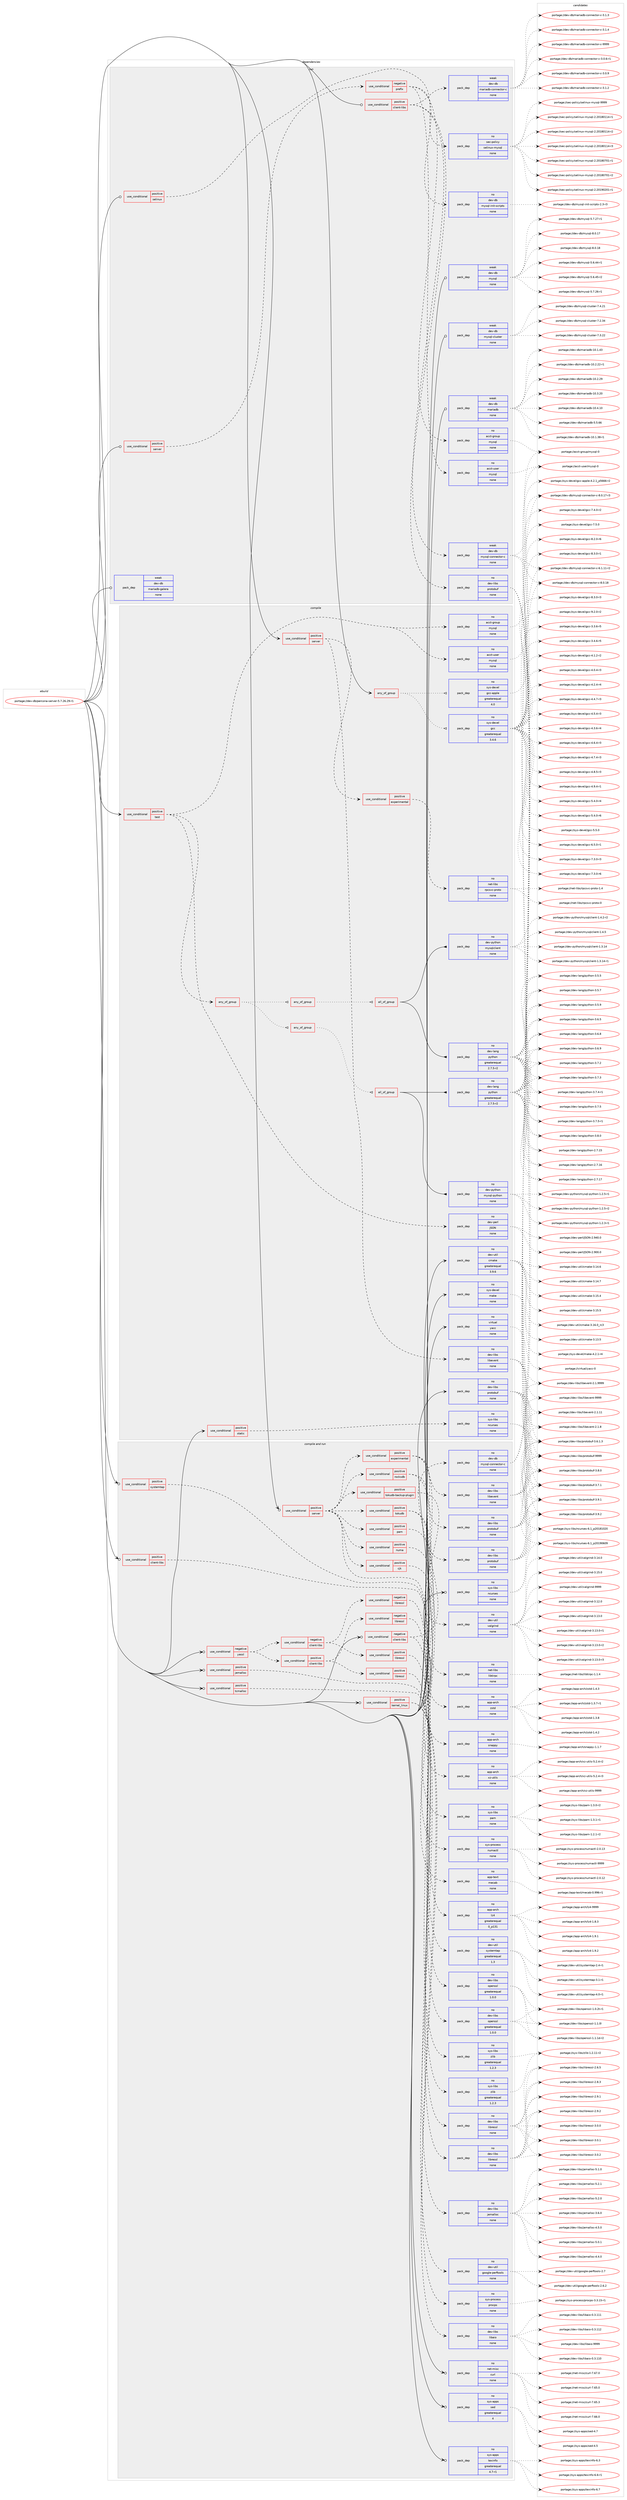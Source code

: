 digraph prolog {

# *************
# Graph options
# *************

newrank=true;
concentrate=true;
compound=true;
graph [rankdir=LR,fontname=Helvetica,fontsize=10,ranksep=1.5];#, ranksep=2.5, nodesep=0.2];
edge  [arrowhead=vee];
node  [fontname=Helvetica,fontsize=10];

# **********
# The ebuild
# **********

subgraph cluster_leftcol {
color=gray;
rank=same;
label=<<i>ebuild</i>>;
id [label="portage://dev-db/percona-server-5.7.26.29-r1", color=red, width=4, href="../dev-db/percona-server-5.7.26.29-r1.svg"];
}

# ****************
# The dependencies
# ****************

subgraph cluster_midcol {
color=gray;
label=<<i>dependencies</i>>;
subgraph cluster_compile {
fillcolor="#eeeeee";
style=filled;
label=<<i>compile</i>>;
subgraph any1191 {
dependency55959 [label=<<TABLE BORDER="0" CELLBORDER="1" CELLSPACING="0" CELLPADDING="4"><TR><TD CELLPADDING="10">any_of_group</TD></TR></TABLE>>, shape=none, color=red];subgraph pack42048 {
dependency55960 [label=<<TABLE BORDER="0" CELLBORDER="1" CELLSPACING="0" CELLPADDING="4" WIDTH="220"><TR><TD ROWSPAN="6" CELLPADDING="30">pack_dep</TD></TR><TR><TD WIDTH="110">no</TD></TR><TR><TD>sys-devel</TD></TR><TR><TD>gcc</TD></TR><TR><TD>greaterequal</TD></TR><TR><TD>3.4.6</TD></TR></TABLE>>, shape=none, color=blue];
}
dependency55959:e -> dependency55960:w [weight=20,style="dotted",arrowhead="oinv"];
subgraph pack42049 {
dependency55961 [label=<<TABLE BORDER="0" CELLBORDER="1" CELLSPACING="0" CELLPADDING="4" WIDTH="220"><TR><TD ROWSPAN="6" CELLPADDING="30">pack_dep</TD></TR><TR><TD WIDTH="110">no</TD></TR><TR><TD>sys-devel</TD></TR><TR><TD>gcc-apple</TD></TR><TR><TD>greaterequal</TD></TR><TR><TD>4.0</TD></TR></TABLE>>, shape=none, color=blue];
}
dependency55959:e -> dependency55961:w [weight=20,style="dotted",arrowhead="oinv"];
}
id:e -> dependency55959:w [weight=20,style="solid",arrowhead="vee"];
subgraph cond12667 {
dependency55962 [label=<<TABLE BORDER="0" CELLBORDER="1" CELLSPACING="0" CELLPADDING="4"><TR><TD ROWSPAN="3" CELLPADDING="10">use_conditional</TD></TR><TR><TD>positive</TD></TR><TR><TD>server</TD></TR></TABLE>>, shape=none, color=red];
subgraph pack42050 {
dependency55963 [label=<<TABLE BORDER="0" CELLBORDER="1" CELLSPACING="0" CELLPADDING="4" WIDTH="220"><TR><TD ROWSPAN="6" CELLPADDING="30">pack_dep</TD></TR><TR><TD WIDTH="110">no</TD></TR><TR><TD>dev-libs</TD></TR><TR><TD>libevent</TD></TR><TR><TD>none</TD></TR><TR><TD></TD></TR></TABLE>>, shape=none, color=blue];
}
dependency55962:e -> dependency55963:w [weight=20,style="dashed",arrowhead="vee"];
subgraph cond12668 {
dependency55964 [label=<<TABLE BORDER="0" CELLBORDER="1" CELLSPACING="0" CELLPADDING="4"><TR><TD ROWSPAN="3" CELLPADDING="10">use_conditional</TD></TR><TR><TD>positive</TD></TR><TR><TD>experimental</TD></TR></TABLE>>, shape=none, color=red];
subgraph pack42051 {
dependency55965 [label=<<TABLE BORDER="0" CELLBORDER="1" CELLSPACING="0" CELLPADDING="4" WIDTH="220"><TR><TD ROWSPAN="6" CELLPADDING="30">pack_dep</TD></TR><TR><TD WIDTH="110">no</TD></TR><TR><TD>net-libs</TD></TR><TR><TD>rpcsvc-proto</TD></TR><TR><TD>none</TD></TR><TR><TD></TD></TR></TABLE>>, shape=none, color=blue];
}
dependency55964:e -> dependency55965:w [weight=20,style="dashed",arrowhead="vee"];
}
dependency55962:e -> dependency55964:w [weight=20,style="dashed",arrowhead="vee"];
}
id:e -> dependency55962:w [weight=20,style="solid",arrowhead="vee"];
subgraph cond12669 {
dependency55966 [label=<<TABLE BORDER="0" CELLBORDER="1" CELLSPACING="0" CELLPADDING="4"><TR><TD ROWSPAN="3" CELLPADDING="10">use_conditional</TD></TR><TR><TD>positive</TD></TR><TR><TD>static</TD></TR></TABLE>>, shape=none, color=red];
subgraph pack42052 {
dependency55967 [label=<<TABLE BORDER="0" CELLBORDER="1" CELLSPACING="0" CELLPADDING="4" WIDTH="220"><TR><TD ROWSPAN="6" CELLPADDING="30">pack_dep</TD></TR><TR><TD WIDTH="110">no</TD></TR><TR><TD>sys-libs</TD></TR><TR><TD>ncurses</TD></TR><TR><TD>none</TD></TR><TR><TD></TD></TR></TABLE>>, shape=none, color=blue];
}
dependency55966:e -> dependency55967:w [weight=20,style="dashed",arrowhead="vee"];
}
id:e -> dependency55966:w [weight=20,style="solid",arrowhead="vee"];
subgraph cond12670 {
dependency55968 [label=<<TABLE BORDER="0" CELLBORDER="1" CELLSPACING="0" CELLPADDING="4"><TR><TD ROWSPAN="3" CELLPADDING="10">use_conditional</TD></TR><TR><TD>positive</TD></TR><TR><TD>test</TD></TR></TABLE>>, shape=none, color=red];
subgraph pack42053 {
dependency55969 [label=<<TABLE BORDER="0" CELLBORDER="1" CELLSPACING="0" CELLPADDING="4" WIDTH="220"><TR><TD ROWSPAN="6" CELLPADDING="30">pack_dep</TD></TR><TR><TD WIDTH="110">no</TD></TR><TR><TD>acct-group</TD></TR><TR><TD>mysql</TD></TR><TR><TD>none</TD></TR><TR><TD></TD></TR></TABLE>>, shape=none, color=blue];
}
dependency55968:e -> dependency55969:w [weight=20,style="dashed",arrowhead="vee"];
subgraph pack42054 {
dependency55970 [label=<<TABLE BORDER="0" CELLBORDER="1" CELLSPACING="0" CELLPADDING="4" WIDTH="220"><TR><TD ROWSPAN="6" CELLPADDING="30">pack_dep</TD></TR><TR><TD WIDTH="110">no</TD></TR><TR><TD>acct-user</TD></TR><TR><TD>mysql</TD></TR><TR><TD>none</TD></TR><TR><TD></TD></TR></TABLE>>, shape=none, color=blue];
}
dependency55968:e -> dependency55970:w [weight=20,style="dashed",arrowhead="vee"];
subgraph pack42055 {
dependency55971 [label=<<TABLE BORDER="0" CELLBORDER="1" CELLSPACING="0" CELLPADDING="4" WIDTH="220"><TR><TD ROWSPAN="6" CELLPADDING="30">pack_dep</TD></TR><TR><TD WIDTH="110">no</TD></TR><TR><TD>dev-perl</TD></TR><TR><TD>JSON</TD></TR><TR><TD>none</TD></TR><TR><TD></TD></TR></TABLE>>, shape=none, color=blue];
}
dependency55968:e -> dependency55971:w [weight=20,style="dashed",arrowhead="vee"];
subgraph any1192 {
dependency55972 [label=<<TABLE BORDER="0" CELLBORDER="1" CELLSPACING="0" CELLPADDING="4"><TR><TD CELLPADDING="10">any_of_group</TD></TR></TABLE>>, shape=none, color=red];subgraph any1193 {
dependency55973 [label=<<TABLE BORDER="0" CELLBORDER="1" CELLSPACING="0" CELLPADDING="4"><TR><TD CELLPADDING="10">any_of_group</TD></TR></TABLE>>, shape=none, color=red];subgraph all56 {
dependency55974 [label=<<TABLE BORDER="0" CELLBORDER="1" CELLSPACING="0" CELLPADDING="4"><TR><TD CELLPADDING="10">all_of_group</TD></TR></TABLE>>, shape=none, color=red];subgraph pack42056 {
dependency55975 [label=<<TABLE BORDER="0" CELLBORDER="1" CELLSPACING="0" CELLPADDING="4" WIDTH="220"><TR><TD ROWSPAN="6" CELLPADDING="30">pack_dep</TD></TR><TR><TD WIDTH="110">no</TD></TR><TR><TD>dev-lang</TD></TR><TR><TD>python</TD></TR><TR><TD>greaterequal</TD></TR><TR><TD>2.7.5-r2</TD></TR></TABLE>>, shape=none, color=blue];
}
dependency55974:e -> dependency55975:w [weight=20,style="solid",arrowhead="inv"];
subgraph pack42057 {
dependency55976 [label=<<TABLE BORDER="0" CELLBORDER="1" CELLSPACING="0" CELLPADDING="4" WIDTH="220"><TR><TD ROWSPAN="6" CELLPADDING="30">pack_dep</TD></TR><TR><TD WIDTH="110">no</TD></TR><TR><TD>dev-python</TD></TR><TR><TD>mysqlclient</TD></TR><TR><TD>none</TD></TR><TR><TD></TD></TR></TABLE>>, shape=none, color=blue];
}
dependency55974:e -> dependency55976:w [weight=20,style="solid",arrowhead="inv"];
}
dependency55973:e -> dependency55974:w [weight=20,style="dotted",arrowhead="oinv"];
}
dependency55972:e -> dependency55973:w [weight=20,style="dotted",arrowhead="oinv"];
subgraph any1194 {
dependency55977 [label=<<TABLE BORDER="0" CELLBORDER="1" CELLSPACING="0" CELLPADDING="4"><TR><TD CELLPADDING="10">any_of_group</TD></TR></TABLE>>, shape=none, color=red];subgraph all57 {
dependency55978 [label=<<TABLE BORDER="0" CELLBORDER="1" CELLSPACING="0" CELLPADDING="4"><TR><TD CELLPADDING="10">all_of_group</TD></TR></TABLE>>, shape=none, color=red];subgraph pack42058 {
dependency55979 [label=<<TABLE BORDER="0" CELLBORDER="1" CELLSPACING="0" CELLPADDING="4" WIDTH="220"><TR><TD ROWSPAN="6" CELLPADDING="30">pack_dep</TD></TR><TR><TD WIDTH="110">no</TD></TR><TR><TD>dev-lang</TD></TR><TR><TD>python</TD></TR><TR><TD>greaterequal</TD></TR><TR><TD>2.7.5-r2</TD></TR></TABLE>>, shape=none, color=blue];
}
dependency55978:e -> dependency55979:w [weight=20,style="solid",arrowhead="inv"];
subgraph pack42059 {
dependency55980 [label=<<TABLE BORDER="0" CELLBORDER="1" CELLSPACING="0" CELLPADDING="4" WIDTH="220"><TR><TD ROWSPAN="6" CELLPADDING="30">pack_dep</TD></TR><TR><TD WIDTH="110">no</TD></TR><TR><TD>dev-python</TD></TR><TR><TD>mysql-python</TD></TR><TR><TD>none</TD></TR><TR><TD></TD></TR></TABLE>>, shape=none, color=blue];
}
dependency55978:e -> dependency55980:w [weight=20,style="solid",arrowhead="inv"];
}
dependency55977:e -> dependency55978:w [weight=20,style="dotted",arrowhead="oinv"];
}
dependency55972:e -> dependency55977:w [weight=20,style="dotted",arrowhead="oinv"];
}
dependency55968:e -> dependency55972:w [weight=20,style="dashed",arrowhead="vee"];
}
id:e -> dependency55968:w [weight=20,style="solid",arrowhead="vee"];
subgraph pack42060 {
dependency55981 [label=<<TABLE BORDER="0" CELLBORDER="1" CELLSPACING="0" CELLPADDING="4" WIDTH="220"><TR><TD ROWSPAN="6" CELLPADDING="30">pack_dep</TD></TR><TR><TD WIDTH="110">no</TD></TR><TR><TD>dev-libs</TD></TR><TR><TD>protobuf</TD></TR><TR><TD>none</TD></TR><TR><TD></TD></TR></TABLE>>, shape=none, color=blue];
}
id:e -> dependency55981:w [weight=20,style="solid",arrowhead="vee"];
subgraph pack42061 {
dependency55982 [label=<<TABLE BORDER="0" CELLBORDER="1" CELLSPACING="0" CELLPADDING="4" WIDTH="220"><TR><TD ROWSPAN="6" CELLPADDING="30">pack_dep</TD></TR><TR><TD WIDTH="110">no</TD></TR><TR><TD>dev-util</TD></TR><TR><TD>cmake</TD></TR><TR><TD>greaterequal</TD></TR><TR><TD>3.9.6</TD></TR></TABLE>>, shape=none, color=blue];
}
id:e -> dependency55982:w [weight=20,style="solid",arrowhead="vee"];
subgraph pack42062 {
dependency55983 [label=<<TABLE BORDER="0" CELLBORDER="1" CELLSPACING="0" CELLPADDING="4" WIDTH="220"><TR><TD ROWSPAN="6" CELLPADDING="30">pack_dep</TD></TR><TR><TD WIDTH="110">no</TD></TR><TR><TD>sys-devel</TD></TR><TR><TD>make</TD></TR><TR><TD>none</TD></TR><TR><TD></TD></TR></TABLE>>, shape=none, color=blue];
}
id:e -> dependency55983:w [weight=20,style="solid",arrowhead="vee"];
subgraph pack42063 {
dependency55984 [label=<<TABLE BORDER="0" CELLBORDER="1" CELLSPACING="0" CELLPADDING="4" WIDTH="220"><TR><TD ROWSPAN="6" CELLPADDING="30">pack_dep</TD></TR><TR><TD WIDTH="110">no</TD></TR><TR><TD>virtual</TD></TR><TR><TD>yacc</TD></TR><TR><TD>none</TD></TR><TR><TD></TD></TR></TABLE>>, shape=none, color=blue];
}
id:e -> dependency55984:w [weight=20,style="solid",arrowhead="vee"];
}
subgraph cluster_compileandrun {
fillcolor="#eeeeee";
style=filled;
label=<<i>compile and run</i>>;
subgraph cond12671 {
dependency55985 [label=<<TABLE BORDER="0" CELLBORDER="1" CELLSPACING="0" CELLPADDING="4"><TR><TD ROWSPAN="3" CELLPADDING="10">use_conditional</TD></TR><TR><TD>negative</TD></TR><TR><TD>client-libs</TD></TR></TABLE>>, shape=none, color=red];
subgraph pack42064 {
dependency55986 [label=<<TABLE BORDER="0" CELLBORDER="1" CELLSPACING="0" CELLPADDING="4" WIDTH="220"><TR><TD ROWSPAN="6" CELLPADDING="30">pack_dep</TD></TR><TR><TD WIDTH="110">no</TD></TR><TR><TD>dev-db</TD></TR><TR><TD>mysql-connector-c</TD></TR><TR><TD>none</TD></TR><TR><TD></TD></TR></TABLE>>, shape=none, color=blue];
}
dependency55985:e -> dependency55986:w [weight=20,style="dashed",arrowhead="vee"];
subgraph pack42065 {
dependency55987 [label=<<TABLE BORDER="0" CELLBORDER="1" CELLSPACING="0" CELLPADDING="4" WIDTH="220"><TR><TD ROWSPAN="6" CELLPADDING="30">pack_dep</TD></TR><TR><TD WIDTH="110">no</TD></TR><TR><TD>sys-libs</TD></TR><TR><TD>zlib</TD></TR><TR><TD>greaterequal</TD></TR><TR><TD>1.2.3</TD></TR></TABLE>>, shape=none, color=blue];
}
dependency55985:e -> dependency55987:w [weight=20,style="dashed",arrowhead="vee"];
}
id:e -> dependency55985:w [weight=20,style="solid",arrowhead="odotvee"];
subgraph cond12672 {
dependency55988 [label=<<TABLE BORDER="0" CELLBORDER="1" CELLSPACING="0" CELLPADDING="4"><TR><TD ROWSPAN="3" CELLPADDING="10">use_conditional</TD></TR><TR><TD>negative</TD></TR><TR><TD>yassl</TD></TR></TABLE>>, shape=none, color=red];
subgraph cond12673 {
dependency55989 [label=<<TABLE BORDER="0" CELLBORDER="1" CELLSPACING="0" CELLPADDING="4"><TR><TD ROWSPAN="3" CELLPADDING="10">use_conditional</TD></TR><TR><TD>positive</TD></TR><TR><TD>client-libs</TD></TR></TABLE>>, shape=none, color=red];
subgraph cond12674 {
dependency55990 [label=<<TABLE BORDER="0" CELLBORDER="1" CELLSPACING="0" CELLPADDING="4"><TR><TD ROWSPAN="3" CELLPADDING="10">use_conditional</TD></TR><TR><TD>negative</TD></TR><TR><TD>libressl</TD></TR></TABLE>>, shape=none, color=red];
subgraph pack42066 {
dependency55991 [label=<<TABLE BORDER="0" CELLBORDER="1" CELLSPACING="0" CELLPADDING="4" WIDTH="220"><TR><TD ROWSPAN="6" CELLPADDING="30">pack_dep</TD></TR><TR><TD WIDTH="110">no</TD></TR><TR><TD>dev-libs</TD></TR><TR><TD>openssl</TD></TR><TR><TD>greaterequal</TD></TR><TR><TD>1.0.0</TD></TR></TABLE>>, shape=none, color=blue];
}
dependency55990:e -> dependency55991:w [weight=20,style="dashed",arrowhead="vee"];
}
dependency55989:e -> dependency55990:w [weight=20,style="dashed",arrowhead="vee"];
subgraph cond12675 {
dependency55992 [label=<<TABLE BORDER="0" CELLBORDER="1" CELLSPACING="0" CELLPADDING="4"><TR><TD ROWSPAN="3" CELLPADDING="10">use_conditional</TD></TR><TR><TD>positive</TD></TR><TR><TD>libressl</TD></TR></TABLE>>, shape=none, color=red];
subgraph pack42067 {
dependency55993 [label=<<TABLE BORDER="0" CELLBORDER="1" CELLSPACING="0" CELLPADDING="4" WIDTH="220"><TR><TD ROWSPAN="6" CELLPADDING="30">pack_dep</TD></TR><TR><TD WIDTH="110">no</TD></TR><TR><TD>dev-libs</TD></TR><TR><TD>libressl</TD></TR><TR><TD>none</TD></TR><TR><TD></TD></TR></TABLE>>, shape=none, color=blue];
}
dependency55992:e -> dependency55993:w [weight=20,style="dashed",arrowhead="vee"];
}
dependency55989:e -> dependency55992:w [weight=20,style="dashed",arrowhead="vee"];
}
dependency55988:e -> dependency55989:w [weight=20,style="dashed",arrowhead="vee"];
subgraph cond12676 {
dependency55994 [label=<<TABLE BORDER="0" CELLBORDER="1" CELLSPACING="0" CELLPADDING="4"><TR><TD ROWSPAN="3" CELLPADDING="10">use_conditional</TD></TR><TR><TD>negative</TD></TR><TR><TD>client-libs</TD></TR></TABLE>>, shape=none, color=red];
subgraph cond12677 {
dependency55995 [label=<<TABLE BORDER="0" CELLBORDER="1" CELLSPACING="0" CELLPADDING="4"><TR><TD ROWSPAN="3" CELLPADDING="10">use_conditional</TD></TR><TR><TD>negative</TD></TR><TR><TD>libressl</TD></TR></TABLE>>, shape=none, color=red];
subgraph pack42068 {
dependency55996 [label=<<TABLE BORDER="0" CELLBORDER="1" CELLSPACING="0" CELLPADDING="4" WIDTH="220"><TR><TD ROWSPAN="6" CELLPADDING="30">pack_dep</TD></TR><TR><TD WIDTH="110">no</TD></TR><TR><TD>dev-libs</TD></TR><TR><TD>openssl</TD></TR><TR><TD>greaterequal</TD></TR><TR><TD>1.0.0</TD></TR></TABLE>>, shape=none, color=blue];
}
dependency55995:e -> dependency55996:w [weight=20,style="dashed",arrowhead="vee"];
}
dependency55994:e -> dependency55995:w [weight=20,style="dashed",arrowhead="vee"];
subgraph cond12678 {
dependency55997 [label=<<TABLE BORDER="0" CELLBORDER="1" CELLSPACING="0" CELLPADDING="4"><TR><TD ROWSPAN="3" CELLPADDING="10">use_conditional</TD></TR><TR><TD>positive</TD></TR><TR><TD>libressl</TD></TR></TABLE>>, shape=none, color=red];
subgraph pack42069 {
dependency55998 [label=<<TABLE BORDER="0" CELLBORDER="1" CELLSPACING="0" CELLPADDING="4" WIDTH="220"><TR><TD ROWSPAN="6" CELLPADDING="30">pack_dep</TD></TR><TR><TD WIDTH="110">no</TD></TR><TR><TD>dev-libs</TD></TR><TR><TD>libressl</TD></TR><TR><TD>none</TD></TR><TR><TD></TD></TR></TABLE>>, shape=none, color=blue];
}
dependency55997:e -> dependency55998:w [weight=20,style="dashed",arrowhead="vee"];
}
dependency55994:e -> dependency55997:w [weight=20,style="dashed",arrowhead="vee"];
}
dependency55988:e -> dependency55994:w [weight=20,style="dashed",arrowhead="vee"];
}
id:e -> dependency55988:w [weight=20,style="solid",arrowhead="odotvee"];
subgraph cond12679 {
dependency55999 [label=<<TABLE BORDER="0" CELLBORDER="1" CELLSPACING="0" CELLPADDING="4"><TR><TD ROWSPAN="3" CELLPADDING="10">use_conditional</TD></TR><TR><TD>positive</TD></TR><TR><TD>client-libs</TD></TR></TABLE>>, shape=none, color=red];
subgraph pack42070 {
dependency56000 [label=<<TABLE BORDER="0" CELLBORDER="1" CELLSPACING="0" CELLPADDING="4" WIDTH="220"><TR><TD ROWSPAN="6" CELLPADDING="30">pack_dep</TD></TR><TR><TD WIDTH="110">no</TD></TR><TR><TD>sys-libs</TD></TR><TR><TD>zlib</TD></TR><TR><TD>greaterequal</TD></TR><TR><TD>1.2.3</TD></TR></TABLE>>, shape=none, color=blue];
}
dependency55999:e -> dependency56000:w [weight=20,style="dashed",arrowhead="vee"];
}
id:e -> dependency55999:w [weight=20,style="solid",arrowhead="odotvee"];
subgraph cond12680 {
dependency56001 [label=<<TABLE BORDER="0" CELLBORDER="1" CELLSPACING="0" CELLPADDING="4"><TR><TD ROWSPAN="3" CELLPADDING="10">use_conditional</TD></TR><TR><TD>positive</TD></TR><TR><TD>jemalloc</TD></TR></TABLE>>, shape=none, color=red];
subgraph pack42071 {
dependency56002 [label=<<TABLE BORDER="0" CELLBORDER="1" CELLSPACING="0" CELLPADDING="4" WIDTH="220"><TR><TD ROWSPAN="6" CELLPADDING="30">pack_dep</TD></TR><TR><TD WIDTH="110">no</TD></TR><TR><TD>dev-libs</TD></TR><TR><TD>jemalloc</TD></TR><TR><TD>none</TD></TR><TR><TD></TD></TR></TABLE>>, shape=none, color=blue];
}
dependency56001:e -> dependency56002:w [weight=20,style="dashed",arrowhead="vee"];
}
id:e -> dependency56001:w [weight=20,style="solid",arrowhead="odotvee"];
subgraph cond12681 {
dependency56003 [label=<<TABLE BORDER="0" CELLBORDER="1" CELLSPACING="0" CELLPADDING="4"><TR><TD ROWSPAN="3" CELLPADDING="10">use_conditional</TD></TR><TR><TD>positive</TD></TR><TR><TD>kernel_linux</TD></TR></TABLE>>, shape=none, color=red];
subgraph pack42072 {
dependency56004 [label=<<TABLE BORDER="0" CELLBORDER="1" CELLSPACING="0" CELLPADDING="4" WIDTH="220"><TR><TD ROWSPAN="6" CELLPADDING="30">pack_dep</TD></TR><TR><TD WIDTH="110">no</TD></TR><TR><TD>dev-libs</TD></TR><TR><TD>libaio</TD></TR><TR><TD>none</TD></TR><TR><TD></TD></TR></TABLE>>, shape=none, color=blue];
}
dependency56003:e -> dependency56004:w [weight=20,style="dashed",arrowhead="vee"];
subgraph pack42073 {
dependency56005 [label=<<TABLE BORDER="0" CELLBORDER="1" CELLSPACING="0" CELLPADDING="4" WIDTH="220"><TR><TD ROWSPAN="6" CELLPADDING="30">pack_dep</TD></TR><TR><TD WIDTH="110">no</TD></TR><TR><TD>sys-process</TD></TR><TR><TD>procps</TD></TR><TR><TD>none</TD></TR><TR><TD></TD></TR></TABLE>>, shape=none, color=blue];
}
dependency56003:e -> dependency56005:w [weight=20,style="dashed",arrowhead="vee"];
}
id:e -> dependency56003:w [weight=20,style="solid",arrowhead="odotvee"];
subgraph cond12682 {
dependency56006 [label=<<TABLE BORDER="0" CELLBORDER="1" CELLSPACING="0" CELLPADDING="4"><TR><TD ROWSPAN="3" CELLPADDING="10">use_conditional</TD></TR><TR><TD>positive</TD></TR><TR><TD>server</TD></TR></TABLE>>, shape=none, color=red];
subgraph pack42074 {
dependency56007 [label=<<TABLE BORDER="0" CELLBORDER="1" CELLSPACING="0" CELLPADDING="4" WIDTH="220"><TR><TD ROWSPAN="6" CELLPADDING="30">pack_dep</TD></TR><TR><TD WIDTH="110">no</TD></TR><TR><TD>app-arch</TD></TR><TR><TD>lz4</TD></TR><TR><TD>greaterequal</TD></TR><TR><TD>0_p131</TD></TR></TABLE>>, shape=none, color=blue];
}
dependency56006:e -> dependency56007:w [weight=20,style="dashed",arrowhead="vee"];
subgraph cond12683 {
dependency56008 [label=<<TABLE BORDER="0" CELLBORDER="1" CELLSPACING="0" CELLPADDING="4"><TR><TD ROWSPAN="3" CELLPADDING="10">use_conditional</TD></TR><TR><TD>positive</TD></TR><TR><TD>cjk</TD></TR></TABLE>>, shape=none, color=red];
subgraph pack42075 {
dependency56009 [label=<<TABLE BORDER="0" CELLBORDER="1" CELLSPACING="0" CELLPADDING="4" WIDTH="220"><TR><TD ROWSPAN="6" CELLPADDING="30">pack_dep</TD></TR><TR><TD WIDTH="110">no</TD></TR><TR><TD>app-text</TD></TR><TR><TD>mecab</TD></TR><TR><TD>none</TD></TR><TR><TD></TD></TR></TABLE>>, shape=none, color=blue];
}
dependency56008:e -> dependency56009:w [weight=20,style="dashed",arrowhead="vee"];
}
dependency56006:e -> dependency56008:w [weight=20,style="dashed",arrowhead="vee"];
subgraph cond12684 {
dependency56010 [label=<<TABLE BORDER="0" CELLBORDER="1" CELLSPACING="0" CELLPADDING="4"><TR><TD ROWSPAN="3" CELLPADDING="10">use_conditional</TD></TR><TR><TD>positive</TD></TR><TR><TD>experimental</TD></TR></TABLE>>, shape=none, color=red];
subgraph pack42076 {
dependency56011 [label=<<TABLE BORDER="0" CELLBORDER="1" CELLSPACING="0" CELLPADDING="4" WIDTH="220"><TR><TD ROWSPAN="6" CELLPADDING="30">pack_dep</TD></TR><TR><TD WIDTH="110">no</TD></TR><TR><TD>dev-libs</TD></TR><TR><TD>libevent</TD></TR><TR><TD>none</TD></TR><TR><TD></TD></TR></TABLE>>, shape=none, color=blue];
}
dependency56010:e -> dependency56011:w [weight=20,style="dashed",arrowhead="vee"];
subgraph pack42077 {
dependency56012 [label=<<TABLE BORDER="0" CELLBORDER="1" CELLSPACING="0" CELLPADDING="4" WIDTH="220"><TR><TD ROWSPAN="6" CELLPADDING="30">pack_dep</TD></TR><TR><TD WIDTH="110">no</TD></TR><TR><TD>dev-libs</TD></TR><TR><TD>protobuf</TD></TR><TR><TD>none</TD></TR><TR><TD></TD></TR></TABLE>>, shape=none, color=blue];
}
dependency56010:e -> dependency56012:w [weight=20,style="dashed",arrowhead="vee"];
subgraph pack42078 {
dependency56013 [label=<<TABLE BORDER="0" CELLBORDER="1" CELLSPACING="0" CELLPADDING="4" WIDTH="220"><TR><TD ROWSPAN="6" CELLPADDING="30">pack_dep</TD></TR><TR><TD WIDTH="110">no</TD></TR><TR><TD>net-libs</TD></TR><TR><TD>libtirpc</TD></TR><TR><TD>none</TD></TR><TR><TD></TD></TR></TABLE>>, shape=none, color=blue];
}
dependency56010:e -> dependency56013:w [weight=20,style="dashed",arrowhead="vee"];
}
dependency56006:e -> dependency56010:w [weight=20,style="dashed",arrowhead="vee"];
subgraph cond12685 {
dependency56014 [label=<<TABLE BORDER="0" CELLBORDER="1" CELLSPACING="0" CELLPADDING="4"><TR><TD ROWSPAN="3" CELLPADDING="10">use_conditional</TD></TR><TR><TD>positive</TD></TR><TR><TD>numa</TD></TR></TABLE>>, shape=none, color=red];
subgraph pack42079 {
dependency56015 [label=<<TABLE BORDER="0" CELLBORDER="1" CELLSPACING="0" CELLPADDING="4" WIDTH="220"><TR><TD ROWSPAN="6" CELLPADDING="30">pack_dep</TD></TR><TR><TD WIDTH="110">no</TD></TR><TR><TD>sys-process</TD></TR><TR><TD>numactl</TD></TR><TR><TD>none</TD></TR><TR><TD></TD></TR></TABLE>>, shape=none, color=blue];
}
dependency56014:e -> dependency56015:w [weight=20,style="dashed",arrowhead="vee"];
}
dependency56006:e -> dependency56014:w [weight=20,style="dashed",arrowhead="vee"];
subgraph cond12686 {
dependency56016 [label=<<TABLE BORDER="0" CELLBORDER="1" CELLSPACING="0" CELLPADDING="4"><TR><TD ROWSPAN="3" CELLPADDING="10">use_conditional</TD></TR><TR><TD>positive</TD></TR><TR><TD>pam</TD></TR></TABLE>>, shape=none, color=red];
subgraph pack42080 {
dependency56017 [label=<<TABLE BORDER="0" CELLBORDER="1" CELLSPACING="0" CELLPADDING="4" WIDTH="220"><TR><TD ROWSPAN="6" CELLPADDING="30">pack_dep</TD></TR><TR><TD WIDTH="110">no</TD></TR><TR><TD>sys-libs</TD></TR><TR><TD>pam</TD></TR><TR><TD>none</TD></TR><TR><TD></TD></TR></TABLE>>, shape=none, color=blue];
}
dependency56016:e -> dependency56017:w [weight=20,style="dashed",arrowhead="vee"];
}
dependency56006:e -> dependency56016:w [weight=20,style="dashed",arrowhead="vee"];
subgraph cond12687 {
dependency56018 [label=<<TABLE BORDER="0" CELLBORDER="1" CELLSPACING="0" CELLPADDING="4"><TR><TD ROWSPAN="3" CELLPADDING="10">use_conditional</TD></TR><TR><TD>positive</TD></TR><TR><TD>rocksdb</TD></TR></TABLE>>, shape=none, color=red];
subgraph pack42081 {
dependency56019 [label=<<TABLE BORDER="0" CELLBORDER="1" CELLSPACING="0" CELLPADDING="4" WIDTH="220"><TR><TD ROWSPAN="6" CELLPADDING="30">pack_dep</TD></TR><TR><TD WIDTH="110">no</TD></TR><TR><TD>app-arch</TD></TR><TR><TD>zstd</TD></TR><TR><TD>none</TD></TR><TR><TD></TD></TR></TABLE>>, shape=none, color=blue];
}
dependency56018:e -> dependency56019:w [weight=20,style="dashed",arrowhead="vee"];
subgraph pack42082 {
dependency56020 [label=<<TABLE BORDER="0" CELLBORDER="1" CELLSPACING="0" CELLPADDING="4" WIDTH="220"><TR><TD ROWSPAN="6" CELLPADDING="30">pack_dep</TD></TR><TR><TD WIDTH="110">no</TD></TR><TR><TD>dev-libs</TD></TR><TR><TD>protobuf</TD></TR><TR><TD>none</TD></TR><TR><TD></TD></TR></TABLE>>, shape=none, color=blue];
}
dependency56018:e -> dependency56020:w [weight=20,style="dashed",arrowhead="vee"];
}
dependency56006:e -> dependency56018:w [weight=20,style="dashed",arrowhead="vee"];
subgraph cond12688 {
dependency56021 [label=<<TABLE BORDER="0" CELLBORDER="1" CELLSPACING="0" CELLPADDING="4"><TR><TD ROWSPAN="3" CELLPADDING="10">use_conditional</TD></TR><TR><TD>positive</TD></TR><TR><TD>tokudb</TD></TR></TABLE>>, shape=none, color=red];
subgraph pack42083 {
dependency56022 [label=<<TABLE BORDER="0" CELLBORDER="1" CELLSPACING="0" CELLPADDING="4" WIDTH="220"><TR><TD ROWSPAN="6" CELLPADDING="30">pack_dep</TD></TR><TR><TD WIDTH="110">no</TD></TR><TR><TD>app-arch</TD></TR><TR><TD>snappy</TD></TR><TR><TD>none</TD></TR><TR><TD></TD></TR></TABLE>>, shape=none, color=blue];
}
dependency56021:e -> dependency56022:w [weight=20,style="dashed",arrowhead="vee"];
subgraph pack42084 {
dependency56023 [label=<<TABLE BORDER="0" CELLBORDER="1" CELLSPACING="0" CELLPADDING="4" WIDTH="220"><TR><TD ROWSPAN="6" CELLPADDING="30">pack_dep</TD></TR><TR><TD WIDTH="110">no</TD></TR><TR><TD>app-arch</TD></TR><TR><TD>xz-utils</TD></TR><TR><TD>none</TD></TR><TR><TD></TD></TR></TABLE>>, shape=none, color=blue];
}
dependency56021:e -> dependency56023:w [weight=20,style="dashed",arrowhead="vee"];
}
dependency56006:e -> dependency56021:w [weight=20,style="dashed",arrowhead="vee"];
subgraph cond12689 {
dependency56024 [label=<<TABLE BORDER="0" CELLBORDER="1" CELLSPACING="0" CELLPADDING="4"><TR><TD ROWSPAN="3" CELLPADDING="10">use_conditional</TD></TR><TR><TD>positive</TD></TR><TR><TD>tokudb-backup-plugin</TD></TR></TABLE>>, shape=none, color=red];
subgraph pack42085 {
dependency56025 [label=<<TABLE BORDER="0" CELLBORDER="1" CELLSPACING="0" CELLPADDING="4" WIDTH="220"><TR><TD ROWSPAN="6" CELLPADDING="30">pack_dep</TD></TR><TR><TD WIDTH="110">no</TD></TR><TR><TD>dev-util</TD></TR><TR><TD>valgrind</TD></TR><TR><TD>none</TD></TR><TR><TD></TD></TR></TABLE>>, shape=none, color=blue];
}
dependency56024:e -> dependency56025:w [weight=20,style="dashed",arrowhead="vee"];
}
dependency56006:e -> dependency56024:w [weight=20,style="dashed",arrowhead="vee"];
}
id:e -> dependency56006:w [weight=20,style="solid",arrowhead="odotvee"];
subgraph cond12690 {
dependency56026 [label=<<TABLE BORDER="0" CELLBORDER="1" CELLSPACING="0" CELLPADDING="4"><TR><TD ROWSPAN="3" CELLPADDING="10">use_conditional</TD></TR><TR><TD>positive</TD></TR><TR><TD>systemtap</TD></TR></TABLE>>, shape=none, color=red];
subgraph pack42086 {
dependency56027 [label=<<TABLE BORDER="0" CELLBORDER="1" CELLSPACING="0" CELLPADDING="4" WIDTH="220"><TR><TD ROWSPAN="6" CELLPADDING="30">pack_dep</TD></TR><TR><TD WIDTH="110">no</TD></TR><TR><TD>dev-util</TD></TR><TR><TD>systemtap</TD></TR><TR><TD>greaterequal</TD></TR><TR><TD>1.3</TD></TR></TABLE>>, shape=none, color=blue];
}
dependency56026:e -> dependency56027:w [weight=20,style="dashed",arrowhead="vee"];
}
id:e -> dependency56026:w [weight=20,style="solid",arrowhead="odotvee"];
subgraph cond12691 {
dependency56028 [label=<<TABLE BORDER="0" CELLBORDER="1" CELLSPACING="0" CELLPADDING="4"><TR><TD ROWSPAN="3" CELLPADDING="10">use_conditional</TD></TR><TR><TD>positive</TD></TR><TR><TD>tcmalloc</TD></TR></TABLE>>, shape=none, color=red];
subgraph pack42087 {
dependency56029 [label=<<TABLE BORDER="0" CELLBORDER="1" CELLSPACING="0" CELLPADDING="4" WIDTH="220"><TR><TD ROWSPAN="6" CELLPADDING="30">pack_dep</TD></TR><TR><TD WIDTH="110">no</TD></TR><TR><TD>dev-util</TD></TR><TR><TD>google-perftools</TD></TR><TR><TD>none</TD></TR><TR><TD></TD></TR></TABLE>>, shape=none, color=blue];
}
dependency56028:e -> dependency56029:w [weight=20,style="dashed",arrowhead="vee"];
}
id:e -> dependency56028:w [weight=20,style="solid",arrowhead="odotvee"];
subgraph pack42088 {
dependency56030 [label=<<TABLE BORDER="0" CELLBORDER="1" CELLSPACING="0" CELLPADDING="4" WIDTH="220"><TR><TD ROWSPAN="6" CELLPADDING="30">pack_dep</TD></TR><TR><TD WIDTH="110">no</TD></TR><TR><TD>net-misc</TD></TR><TR><TD>curl</TD></TR><TR><TD>none</TD></TR><TR><TD></TD></TR></TABLE>>, shape=none, color=blue];
}
id:e -> dependency56030:w [weight=20,style="solid",arrowhead="odotvee"];
subgraph pack42089 {
dependency56031 [label=<<TABLE BORDER="0" CELLBORDER="1" CELLSPACING="0" CELLPADDING="4" WIDTH="220"><TR><TD ROWSPAN="6" CELLPADDING="30">pack_dep</TD></TR><TR><TD WIDTH="110">no</TD></TR><TR><TD>sys-apps</TD></TR><TR><TD>sed</TD></TR><TR><TD>greaterequal</TD></TR><TR><TD>4</TD></TR></TABLE>>, shape=none, color=blue];
}
id:e -> dependency56031:w [weight=20,style="solid",arrowhead="odotvee"];
subgraph pack42090 {
dependency56032 [label=<<TABLE BORDER="0" CELLBORDER="1" CELLSPACING="0" CELLPADDING="4" WIDTH="220"><TR><TD ROWSPAN="6" CELLPADDING="30">pack_dep</TD></TR><TR><TD WIDTH="110">no</TD></TR><TR><TD>sys-apps</TD></TR><TR><TD>texinfo</TD></TR><TR><TD>greaterequal</TD></TR><TR><TD>4.7-r1</TD></TR></TABLE>>, shape=none, color=blue];
}
id:e -> dependency56032:w [weight=20,style="solid",arrowhead="odotvee"];
subgraph pack42091 {
dependency56033 [label=<<TABLE BORDER="0" CELLBORDER="1" CELLSPACING="0" CELLPADDING="4" WIDTH="220"><TR><TD ROWSPAN="6" CELLPADDING="30">pack_dep</TD></TR><TR><TD WIDTH="110">no</TD></TR><TR><TD>sys-libs</TD></TR><TR><TD>ncurses</TD></TR><TR><TD>none</TD></TR><TR><TD></TD></TR></TABLE>>, shape=none, color=blue];
}
id:e -> dependency56033:w [weight=20,style="solid",arrowhead="odotvee"];
}
subgraph cluster_run {
fillcolor="#eeeeee";
style=filled;
label=<<i>run</i>>;
subgraph cond12692 {
dependency56034 [label=<<TABLE BORDER="0" CELLBORDER="1" CELLSPACING="0" CELLPADDING="4"><TR><TD ROWSPAN="3" CELLPADDING="10">use_conditional</TD></TR><TR><TD>positive</TD></TR><TR><TD>client-libs</TD></TR></TABLE>>, shape=none, color=red];
subgraph pack42092 {
dependency56035 [label=<<TABLE BORDER="0" CELLBORDER="1" CELLSPACING="0" CELLPADDING="4" WIDTH="220"><TR><TD ROWSPAN="6" CELLPADDING="30">pack_dep</TD></TR><TR><TD WIDTH="110">weak</TD></TR><TR><TD>dev-db</TD></TR><TR><TD>mariadb-connector-c</TD></TR><TR><TD>none</TD></TR><TR><TD></TD></TR></TABLE>>, shape=none, color=blue];
}
dependency56034:e -> dependency56035:w [weight=20,style="dashed",arrowhead="vee"];
subgraph pack42093 {
dependency56036 [label=<<TABLE BORDER="0" CELLBORDER="1" CELLSPACING="0" CELLPADDING="4" WIDTH="220"><TR><TD ROWSPAN="6" CELLPADDING="30">pack_dep</TD></TR><TR><TD WIDTH="110">weak</TD></TR><TR><TD>dev-db</TD></TR><TR><TD>mysql-connector-c</TD></TR><TR><TD>none</TD></TR><TR><TD></TD></TR></TABLE>>, shape=none, color=blue];
}
dependency56034:e -> dependency56036:w [weight=20,style="dashed",arrowhead="vee"];
subgraph pack42094 {
dependency56037 [label=<<TABLE BORDER="0" CELLBORDER="1" CELLSPACING="0" CELLPADDING="4" WIDTH="220"><TR><TD ROWSPAN="6" CELLPADDING="30">pack_dep</TD></TR><TR><TD WIDTH="110">no</TD></TR><TR><TD>dev-libs</TD></TR><TR><TD>protobuf</TD></TR><TR><TD>none</TD></TR><TR><TD></TD></TR></TABLE>>, shape=none, color=blue];
}
dependency56034:e -> dependency56037:w [weight=20,style="dashed",arrowhead="vee"];
}
id:e -> dependency56034:w [weight=20,style="solid",arrowhead="odot"];
subgraph cond12693 {
dependency56038 [label=<<TABLE BORDER="0" CELLBORDER="1" CELLSPACING="0" CELLPADDING="4"><TR><TD ROWSPAN="3" CELLPADDING="10">use_conditional</TD></TR><TR><TD>positive</TD></TR><TR><TD>selinux</TD></TR></TABLE>>, shape=none, color=red];
subgraph pack42095 {
dependency56039 [label=<<TABLE BORDER="0" CELLBORDER="1" CELLSPACING="0" CELLPADDING="4" WIDTH="220"><TR><TD ROWSPAN="6" CELLPADDING="30">pack_dep</TD></TR><TR><TD WIDTH="110">no</TD></TR><TR><TD>sec-policy</TD></TR><TR><TD>selinux-mysql</TD></TR><TR><TD>none</TD></TR><TR><TD></TD></TR></TABLE>>, shape=none, color=blue];
}
dependency56038:e -> dependency56039:w [weight=20,style="dashed",arrowhead="vee"];
}
id:e -> dependency56038:w [weight=20,style="solid",arrowhead="odot"];
subgraph cond12694 {
dependency56040 [label=<<TABLE BORDER="0" CELLBORDER="1" CELLSPACING="0" CELLPADDING="4"><TR><TD ROWSPAN="3" CELLPADDING="10">use_conditional</TD></TR><TR><TD>positive</TD></TR><TR><TD>server</TD></TR></TABLE>>, shape=none, color=red];
subgraph cond12695 {
dependency56041 [label=<<TABLE BORDER="0" CELLBORDER="1" CELLSPACING="0" CELLPADDING="4"><TR><TD ROWSPAN="3" CELLPADDING="10">use_conditional</TD></TR><TR><TD>negative</TD></TR><TR><TD>prefix</TD></TR></TABLE>>, shape=none, color=red];
subgraph pack42096 {
dependency56042 [label=<<TABLE BORDER="0" CELLBORDER="1" CELLSPACING="0" CELLPADDING="4" WIDTH="220"><TR><TD ROWSPAN="6" CELLPADDING="30">pack_dep</TD></TR><TR><TD WIDTH="110">no</TD></TR><TR><TD>acct-group</TD></TR><TR><TD>mysql</TD></TR><TR><TD>none</TD></TR><TR><TD></TD></TR></TABLE>>, shape=none, color=blue];
}
dependency56041:e -> dependency56042:w [weight=20,style="dashed",arrowhead="vee"];
subgraph pack42097 {
dependency56043 [label=<<TABLE BORDER="0" CELLBORDER="1" CELLSPACING="0" CELLPADDING="4" WIDTH="220"><TR><TD ROWSPAN="6" CELLPADDING="30">pack_dep</TD></TR><TR><TD WIDTH="110">no</TD></TR><TR><TD>acct-user</TD></TR><TR><TD>mysql</TD></TR><TR><TD>none</TD></TR><TR><TD></TD></TR></TABLE>>, shape=none, color=blue];
}
dependency56041:e -> dependency56043:w [weight=20,style="dashed",arrowhead="vee"];
subgraph pack42098 {
dependency56044 [label=<<TABLE BORDER="0" CELLBORDER="1" CELLSPACING="0" CELLPADDING="4" WIDTH="220"><TR><TD ROWSPAN="6" CELLPADDING="30">pack_dep</TD></TR><TR><TD WIDTH="110">no</TD></TR><TR><TD>dev-db</TD></TR><TR><TD>mysql-init-scripts</TD></TR><TR><TD>none</TD></TR><TR><TD></TD></TR></TABLE>>, shape=none, color=blue];
}
dependency56041:e -> dependency56044:w [weight=20,style="dashed",arrowhead="vee"];
}
dependency56040:e -> dependency56041:w [weight=20,style="dashed",arrowhead="vee"];
}
id:e -> dependency56040:w [weight=20,style="solid",arrowhead="odot"];
subgraph pack42099 {
dependency56045 [label=<<TABLE BORDER="0" CELLBORDER="1" CELLSPACING="0" CELLPADDING="4" WIDTH="220"><TR><TD ROWSPAN="6" CELLPADDING="30">pack_dep</TD></TR><TR><TD WIDTH="110">weak</TD></TR><TR><TD>dev-db</TD></TR><TR><TD>mariadb</TD></TR><TR><TD>none</TD></TR><TR><TD></TD></TR></TABLE>>, shape=none, color=blue];
}
id:e -> dependency56045:w [weight=20,style="solid",arrowhead="odot"];
subgraph pack42100 {
dependency56046 [label=<<TABLE BORDER="0" CELLBORDER="1" CELLSPACING="0" CELLPADDING="4" WIDTH="220"><TR><TD ROWSPAN="6" CELLPADDING="30">pack_dep</TD></TR><TR><TD WIDTH="110">weak</TD></TR><TR><TD>dev-db</TD></TR><TR><TD>mariadb-galera</TD></TR><TR><TD>none</TD></TR><TR><TD></TD></TR></TABLE>>, shape=none, color=blue];
}
id:e -> dependency56046:w [weight=20,style="solid",arrowhead="odot"];
subgraph pack42101 {
dependency56047 [label=<<TABLE BORDER="0" CELLBORDER="1" CELLSPACING="0" CELLPADDING="4" WIDTH="220"><TR><TD ROWSPAN="6" CELLPADDING="30">pack_dep</TD></TR><TR><TD WIDTH="110">weak</TD></TR><TR><TD>dev-db</TD></TR><TR><TD>mysql</TD></TR><TR><TD>none</TD></TR><TR><TD></TD></TR></TABLE>>, shape=none, color=blue];
}
id:e -> dependency56047:w [weight=20,style="solid",arrowhead="odot"];
subgraph pack42102 {
dependency56048 [label=<<TABLE BORDER="0" CELLBORDER="1" CELLSPACING="0" CELLPADDING="4" WIDTH="220"><TR><TD ROWSPAN="6" CELLPADDING="30">pack_dep</TD></TR><TR><TD WIDTH="110">weak</TD></TR><TR><TD>dev-db</TD></TR><TR><TD>mysql-cluster</TD></TR><TR><TD>none</TD></TR><TR><TD></TD></TR></TABLE>>, shape=none, color=blue];
}
id:e -> dependency56048:w [weight=20,style="solid",arrowhead="odot"];
}
}

# **************
# The candidates
# **************

subgraph cluster_choices {
rank=same;
color=gray;
label=<<i>candidates</i>>;

subgraph choice42048 {
color=black;
nodesep=1;
choiceportage115121115451001011181011084710399994551465146544511453 [label="portage://sys-devel/gcc-3.3.6-r5", color=red, width=4,href="../sys-devel/gcc-3.3.6-r5.svg"];
choiceportage115121115451001011181011084710399994551465246544511453 [label="portage://sys-devel/gcc-3.4.6-r5", color=red, width=4,href="../sys-devel/gcc-3.4.6-r5.svg"];
choiceportage115121115451001011181011084710399994552464846524511451 [label="portage://sys-devel/gcc-4.0.4-r3", color=red, width=4,href="../sys-devel/gcc-4.0.4-r3.svg"];
choiceportage115121115451001011181011084710399994552464946504511450 [label="portage://sys-devel/gcc-4.1.2-r2", color=red, width=4,href="../sys-devel/gcc-4.1.2-r2.svg"];
choiceportage115121115451001011181011084710399994552465046524511452 [label="portage://sys-devel/gcc-4.2.4-r4", color=red, width=4,href="../sys-devel/gcc-4.2.4-r4.svg"];
choiceportage115121115451001011181011084710399994552465146544511452 [label="portage://sys-devel/gcc-4.3.6-r4", color=red, width=4,href="../sys-devel/gcc-4.3.6-r4.svg"];
choiceportage115121115451001011181011084710399994552465246554511451 [label="portage://sys-devel/gcc-4.4.7-r3", color=red, width=4,href="../sys-devel/gcc-4.4.7-r3.svg"];
choiceportage115121115451001011181011084710399994552465346524511451 [label="portage://sys-devel/gcc-4.5.4-r3", color=red, width=4,href="../sys-devel/gcc-4.5.4-r3.svg"];
choiceportage115121115451001011181011084710399994552465446524511451 [label="portage://sys-devel/gcc-4.6.4-r3", color=red, width=4,href="../sys-devel/gcc-4.6.4-r3.svg"];
choiceportage115121115451001011181011084710399994552465546524511451 [label="portage://sys-devel/gcc-4.7.4-r3", color=red, width=4,href="../sys-devel/gcc-4.7.4-r3.svg"];
choiceportage115121115451001011181011084710399994552465646534511451 [label="portage://sys-devel/gcc-4.8.5-r3", color=red, width=4,href="../sys-devel/gcc-4.8.5-r3.svg"];
choiceportage115121115451001011181011084710399994552465746524511449 [label="portage://sys-devel/gcc-4.9.4-r1", color=red, width=4,href="../sys-devel/gcc-4.9.4-r1.svg"];
choiceportage115121115451001011181011084710399994553465246484511452 [label="portage://sys-devel/gcc-5.4.0-r4", color=red, width=4,href="../sys-devel/gcc-5.4.0-r4.svg"];
choiceportage115121115451001011181011084710399994553465246484511454 [label="portage://sys-devel/gcc-5.4.0-r6", color=red, width=4,href="../sys-devel/gcc-5.4.0-r6.svg"];
choiceportage11512111545100101118101108471039999455346534648 [label="portage://sys-devel/gcc-5.5.0", color=red, width=4,href="../sys-devel/gcc-5.5.0.svg"];
choiceportage115121115451001011181011084710399994554465346484511449 [label="portage://sys-devel/gcc-6.5.0-r1", color=red, width=4,href="../sys-devel/gcc-6.5.0-r1.svg"];
choiceportage115121115451001011181011084710399994555465146484511451 [label="portage://sys-devel/gcc-7.3.0-r3", color=red, width=4,href="../sys-devel/gcc-7.3.0-r3.svg"];
choiceportage115121115451001011181011084710399994555465146484511454 [label="portage://sys-devel/gcc-7.3.0-r6", color=red, width=4,href="../sys-devel/gcc-7.3.0-r6.svg"];
choiceportage115121115451001011181011084710399994555465246484511450 [label="portage://sys-devel/gcc-7.4.0-r2", color=red, width=4,href="../sys-devel/gcc-7.4.0-r2.svg"];
choiceportage11512111545100101118101108471039999455546534648 [label="portage://sys-devel/gcc-7.5.0", color=red, width=4,href="../sys-devel/gcc-7.5.0.svg"];
choiceportage115121115451001011181011084710399994556465046484511454 [label="portage://sys-devel/gcc-8.2.0-r6", color=red, width=4,href="../sys-devel/gcc-8.2.0-r6.svg"];
choiceportage115121115451001011181011084710399994556465146484511449 [label="portage://sys-devel/gcc-8.3.0-r1", color=red, width=4,href="../sys-devel/gcc-8.3.0-r1.svg"];
choiceportage115121115451001011181011084710399994556465146484511451 [label="portage://sys-devel/gcc-8.3.0-r3", color=red, width=4,href="../sys-devel/gcc-8.3.0-r3.svg"];
choiceportage115121115451001011181011084710399994557465046484511450 [label="portage://sys-devel/gcc-9.2.0-r2", color=red, width=4,href="../sys-devel/gcc-9.2.0-r2.svg"];
dependency55960:e -> choiceportage115121115451001011181011084710399994551465146544511453:w [style=dotted,weight="100"];
dependency55960:e -> choiceportage115121115451001011181011084710399994551465246544511453:w [style=dotted,weight="100"];
dependency55960:e -> choiceportage115121115451001011181011084710399994552464846524511451:w [style=dotted,weight="100"];
dependency55960:e -> choiceportage115121115451001011181011084710399994552464946504511450:w [style=dotted,weight="100"];
dependency55960:e -> choiceportage115121115451001011181011084710399994552465046524511452:w [style=dotted,weight="100"];
dependency55960:e -> choiceportage115121115451001011181011084710399994552465146544511452:w [style=dotted,weight="100"];
dependency55960:e -> choiceportage115121115451001011181011084710399994552465246554511451:w [style=dotted,weight="100"];
dependency55960:e -> choiceportage115121115451001011181011084710399994552465346524511451:w [style=dotted,weight="100"];
dependency55960:e -> choiceportage115121115451001011181011084710399994552465446524511451:w [style=dotted,weight="100"];
dependency55960:e -> choiceportage115121115451001011181011084710399994552465546524511451:w [style=dotted,weight="100"];
dependency55960:e -> choiceportage115121115451001011181011084710399994552465646534511451:w [style=dotted,weight="100"];
dependency55960:e -> choiceportage115121115451001011181011084710399994552465746524511449:w [style=dotted,weight="100"];
dependency55960:e -> choiceportage115121115451001011181011084710399994553465246484511452:w [style=dotted,weight="100"];
dependency55960:e -> choiceportage115121115451001011181011084710399994553465246484511454:w [style=dotted,weight="100"];
dependency55960:e -> choiceportage11512111545100101118101108471039999455346534648:w [style=dotted,weight="100"];
dependency55960:e -> choiceportage115121115451001011181011084710399994554465346484511449:w [style=dotted,weight="100"];
dependency55960:e -> choiceportage115121115451001011181011084710399994555465146484511451:w [style=dotted,weight="100"];
dependency55960:e -> choiceportage115121115451001011181011084710399994555465146484511454:w [style=dotted,weight="100"];
dependency55960:e -> choiceportage115121115451001011181011084710399994555465246484511450:w [style=dotted,weight="100"];
dependency55960:e -> choiceportage11512111545100101118101108471039999455546534648:w [style=dotted,weight="100"];
dependency55960:e -> choiceportage115121115451001011181011084710399994556465046484511454:w [style=dotted,weight="100"];
dependency55960:e -> choiceportage115121115451001011181011084710399994556465146484511449:w [style=dotted,weight="100"];
dependency55960:e -> choiceportage115121115451001011181011084710399994556465146484511451:w [style=dotted,weight="100"];
dependency55960:e -> choiceportage115121115451001011181011084710399994557465046484511450:w [style=dotted,weight="100"];
}
subgraph choice42049 {
color=black;
nodesep=1;
choiceportage11512111545100101118101108471039999459711211210810145524650464995112535454544511450 [label="portage://sys-devel/gcc-apple-4.2.1_p5666-r2", color=red, width=4,href="../sys-devel/gcc-apple-4.2.1_p5666-r2.svg"];
dependency55961:e -> choiceportage11512111545100101118101108471039999459711211210810145524650464995112535454544511450:w [style=dotted,weight="100"];
}
subgraph choice42050 {
color=black;
nodesep=1;
choiceportage1001011184510810598115471081059810111810111011645504649464949 [label="portage://dev-libs/libevent-2.1.11", color=red, width=4,href="../dev-libs/libevent-2.1.11.svg"];
choiceportage10010111845108105981154710810598101118101110116455046494656 [label="portage://dev-libs/libevent-2.1.8", color=red, width=4,href="../dev-libs/libevent-2.1.8.svg"];
choiceportage10010111845108105981154710810598101118101110116455046494657575757 [label="portage://dev-libs/libevent-2.1.9999", color=red, width=4,href="../dev-libs/libevent-2.1.9999.svg"];
choiceportage100101118451081059811547108105981011181011101164557575757 [label="portage://dev-libs/libevent-9999", color=red, width=4,href="../dev-libs/libevent-9999.svg"];
dependency55963:e -> choiceportage1001011184510810598115471081059810111810111011645504649464949:w [style=dotted,weight="100"];
dependency55963:e -> choiceportage10010111845108105981154710810598101118101110116455046494656:w [style=dotted,weight="100"];
dependency55963:e -> choiceportage10010111845108105981154710810598101118101110116455046494657575757:w [style=dotted,weight="100"];
dependency55963:e -> choiceportage100101118451081059811547108105981011181011101164557575757:w [style=dotted,weight="100"];
}
subgraph choice42051 {
color=black;
nodesep=1;
choiceportage1101011164510810598115471141129911511899451121141111161114548 [label="portage://net-libs/rpcsvc-proto-0", color=red, width=4,href="../net-libs/rpcsvc-proto-0.svg"];
choiceportage11010111645108105981154711411299115118994511211411111611145494652 [label="portage://net-libs/rpcsvc-proto-1.4", color=red, width=4,href="../net-libs/rpcsvc-proto-1.4.svg"];
dependency55965:e -> choiceportage1101011164510810598115471141129911511899451121141111161114548:w [style=dotted,weight="100"];
dependency55965:e -> choiceportage11010111645108105981154711411299115118994511211411111611145494652:w [style=dotted,weight="100"];
}
subgraph choice42052 {
color=black;
nodesep=1;
choiceportage1151211154510810598115471109911711411510111545544649951125048495649485048 [label="portage://sys-libs/ncurses-6.1_p20181020", color=red, width=4,href="../sys-libs/ncurses-6.1_p20181020.svg"];
choiceportage1151211154510810598115471109911711411510111545544649951125048495748544857 [label="portage://sys-libs/ncurses-6.1_p20190609", color=red, width=4,href="../sys-libs/ncurses-6.1_p20190609.svg"];
dependency55967:e -> choiceportage1151211154510810598115471109911711411510111545544649951125048495649485048:w [style=dotted,weight="100"];
dependency55967:e -> choiceportage1151211154510810598115471109911711411510111545544649951125048495748544857:w [style=dotted,weight="100"];
}
subgraph choice42053 {
color=black;
nodesep=1;
choiceportage97999911645103114111117112471091211151131084548 [label="portage://acct-group/mysql-0", color=red, width=4,href="../acct-group/mysql-0.svg"];
dependency55969:e -> choiceportage97999911645103114111117112471091211151131084548:w [style=dotted,weight="100"];
}
subgraph choice42054 {
color=black;
nodesep=1;
choiceportage97999911645117115101114471091211151131084548 [label="portage://acct-user/mysql-0", color=red, width=4,href="../acct-user/mysql-0.svg"];
dependency55970:e -> choiceportage97999911645117115101114471091211151131084548:w [style=dotted,weight="100"];
}
subgraph choice42055 {
color=black;
nodesep=1;
choiceportage1001011184511210111410847748379784550465748484648 [label="portage://dev-perl/JSON-2.900.0", color=red, width=4,href="../dev-perl/JSON-2.900.0.svg"];
choiceportage1001011184511210111410847748379784550465752484648 [label="portage://dev-perl/JSON-2.940.0", color=red, width=4,href="../dev-perl/JSON-2.940.0.svg"];
dependency55971:e -> choiceportage1001011184511210111410847748379784550465748484648:w [style=dotted,weight="100"];
dependency55971:e -> choiceportage1001011184511210111410847748379784550465752484648:w [style=dotted,weight="100"];
}
subgraph choice42056 {
color=black;
nodesep=1;
choiceportage10010111845108971101034711212111610411111045504655464953 [label="portage://dev-lang/python-2.7.15", color=red, width=4,href="../dev-lang/python-2.7.15.svg"];
choiceportage10010111845108971101034711212111610411111045504655464954 [label="portage://dev-lang/python-2.7.16", color=red, width=4,href="../dev-lang/python-2.7.16.svg"];
choiceportage10010111845108971101034711212111610411111045504655464955 [label="portage://dev-lang/python-2.7.17", color=red, width=4,href="../dev-lang/python-2.7.17.svg"];
choiceportage100101118451089711010347112121116104111110455146534653 [label="portage://dev-lang/python-3.5.5", color=red, width=4,href="../dev-lang/python-3.5.5.svg"];
choiceportage100101118451089711010347112121116104111110455146534655 [label="portage://dev-lang/python-3.5.7", color=red, width=4,href="../dev-lang/python-3.5.7.svg"];
choiceportage100101118451089711010347112121116104111110455146534657 [label="portage://dev-lang/python-3.5.9", color=red, width=4,href="../dev-lang/python-3.5.9.svg"];
choiceportage100101118451089711010347112121116104111110455146544653 [label="portage://dev-lang/python-3.6.5", color=red, width=4,href="../dev-lang/python-3.6.5.svg"];
choiceportage100101118451089711010347112121116104111110455146544656 [label="portage://dev-lang/python-3.6.8", color=red, width=4,href="../dev-lang/python-3.6.8.svg"];
choiceportage100101118451089711010347112121116104111110455146544657 [label="portage://dev-lang/python-3.6.9", color=red, width=4,href="../dev-lang/python-3.6.9.svg"];
choiceportage100101118451089711010347112121116104111110455146554650 [label="portage://dev-lang/python-3.7.2", color=red, width=4,href="../dev-lang/python-3.7.2.svg"];
choiceportage100101118451089711010347112121116104111110455146554651 [label="portage://dev-lang/python-3.7.3", color=red, width=4,href="../dev-lang/python-3.7.3.svg"];
choiceportage1001011184510897110103471121211161041111104551465546524511449 [label="portage://dev-lang/python-3.7.4-r1", color=red, width=4,href="../dev-lang/python-3.7.4-r1.svg"];
choiceportage100101118451089711010347112121116104111110455146554653 [label="portage://dev-lang/python-3.7.5", color=red, width=4,href="../dev-lang/python-3.7.5.svg"];
choiceportage1001011184510897110103471121211161041111104551465546534511449 [label="portage://dev-lang/python-3.7.5-r1", color=red, width=4,href="../dev-lang/python-3.7.5-r1.svg"];
choiceportage100101118451089711010347112121116104111110455146564648 [label="portage://dev-lang/python-3.8.0", color=red, width=4,href="../dev-lang/python-3.8.0.svg"];
dependency55975:e -> choiceportage10010111845108971101034711212111610411111045504655464953:w [style=dotted,weight="100"];
dependency55975:e -> choiceportage10010111845108971101034711212111610411111045504655464954:w [style=dotted,weight="100"];
dependency55975:e -> choiceportage10010111845108971101034711212111610411111045504655464955:w [style=dotted,weight="100"];
dependency55975:e -> choiceportage100101118451089711010347112121116104111110455146534653:w [style=dotted,weight="100"];
dependency55975:e -> choiceportage100101118451089711010347112121116104111110455146534655:w [style=dotted,weight="100"];
dependency55975:e -> choiceportage100101118451089711010347112121116104111110455146534657:w [style=dotted,weight="100"];
dependency55975:e -> choiceportage100101118451089711010347112121116104111110455146544653:w [style=dotted,weight="100"];
dependency55975:e -> choiceportage100101118451089711010347112121116104111110455146544656:w [style=dotted,weight="100"];
dependency55975:e -> choiceportage100101118451089711010347112121116104111110455146544657:w [style=dotted,weight="100"];
dependency55975:e -> choiceportage100101118451089711010347112121116104111110455146554650:w [style=dotted,weight="100"];
dependency55975:e -> choiceportage100101118451089711010347112121116104111110455146554651:w [style=dotted,weight="100"];
dependency55975:e -> choiceportage1001011184510897110103471121211161041111104551465546524511449:w [style=dotted,weight="100"];
dependency55975:e -> choiceportage100101118451089711010347112121116104111110455146554653:w [style=dotted,weight="100"];
dependency55975:e -> choiceportage1001011184510897110103471121211161041111104551465546534511449:w [style=dotted,weight="100"];
dependency55975:e -> choiceportage100101118451089711010347112121116104111110455146564648:w [style=dotted,weight="100"];
}
subgraph choice42057 {
color=black;
nodesep=1;
choiceportage10010111845112121116104111110471091211151131089910810510111011645494651464952 [label="portage://dev-python/mysqlclient-1.3.14", color=red, width=4,href="../dev-python/mysqlclient-1.3.14.svg"];
choiceportage100101118451121211161041111104710912111511310899108105101110116454946514649524511449 [label="portage://dev-python/mysqlclient-1.3.14-r1", color=red, width=4,href="../dev-python/mysqlclient-1.3.14-r1.svg"];
choiceportage1001011184511212111610411111047109121115113108991081051011101164549465246504511450 [label="portage://dev-python/mysqlclient-1.4.2-r2", color=red, width=4,href="../dev-python/mysqlclient-1.4.2-r2.svg"];
choiceportage100101118451121211161041111104710912111511310899108105101110116454946524653 [label="portage://dev-python/mysqlclient-1.4.5", color=red, width=4,href="../dev-python/mysqlclient-1.4.5.svg"];
dependency55976:e -> choiceportage10010111845112121116104111110471091211151131089910810510111011645494651464952:w [style=dotted,weight="100"];
dependency55976:e -> choiceportage100101118451121211161041111104710912111511310899108105101110116454946514649524511449:w [style=dotted,weight="100"];
dependency55976:e -> choiceportage1001011184511212111610411111047109121115113108991081051011101164549465246504511450:w [style=dotted,weight="100"];
dependency55976:e -> choiceportage100101118451121211161041111104710912111511310899108105101110116454946524653:w [style=dotted,weight="100"];
}
subgraph choice42058 {
color=black;
nodesep=1;
choiceportage10010111845108971101034711212111610411111045504655464953 [label="portage://dev-lang/python-2.7.15", color=red, width=4,href="../dev-lang/python-2.7.15.svg"];
choiceportage10010111845108971101034711212111610411111045504655464954 [label="portage://dev-lang/python-2.7.16", color=red, width=4,href="../dev-lang/python-2.7.16.svg"];
choiceportage10010111845108971101034711212111610411111045504655464955 [label="portage://dev-lang/python-2.7.17", color=red, width=4,href="../dev-lang/python-2.7.17.svg"];
choiceportage100101118451089711010347112121116104111110455146534653 [label="portage://dev-lang/python-3.5.5", color=red, width=4,href="../dev-lang/python-3.5.5.svg"];
choiceportage100101118451089711010347112121116104111110455146534655 [label="portage://dev-lang/python-3.5.7", color=red, width=4,href="../dev-lang/python-3.5.7.svg"];
choiceportage100101118451089711010347112121116104111110455146534657 [label="portage://dev-lang/python-3.5.9", color=red, width=4,href="../dev-lang/python-3.5.9.svg"];
choiceportage100101118451089711010347112121116104111110455146544653 [label="portage://dev-lang/python-3.6.5", color=red, width=4,href="../dev-lang/python-3.6.5.svg"];
choiceportage100101118451089711010347112121116104111110455146544656 [label="portage://dev-lang/python-3.6.8", color=red, width=4,href="../dev-lang/python-3.6.8.svg"];
choiceportage100101118451089711010347112121116104111110455146544657 [label="portage://dev-lang/python-3.6.9", color=red, width=4,href="../dev-lang/python-3.6.9.svg"];
choiceportage100101118451089711010347112121116104111110455146554650 [label="portage://dev-lang/python-3.7.2", color=red, width=4,href="../dev-lang/python-3.7.2.svg"];
choiceportage100101118451089711010347112121116104111110455146554651 [label="portage://dev-lang/python-3.7.3", color=red, width=4,href="../dev-lang/python-3.7.3.svg"];
choiceportage1001011184510897110103471121211161041111104551465546524511449 [label="portage://dev-lang/python-3.7.4-r1", color=red, width=4,href="../dev-lang/python-3.7.4-r1.svg"];
choiceportage100101118451089711010347112121116104111110455146554653 [label="portage://dev-lang/python-3.7.5", color=red, width=4,href="../dev-lang/python-3.7.5.svg"];
choiceportage1001011184510897110103471121211161041111104551465546534511449 [label="portage://dev-lang/python-3.7.5-r1", color=red, width=4,href="../dev-lang/python-3.7.5-r1.svg"];
choiceportage100101118451089711010347112121116104111110455146564648 [label="portage://dev-lang/python-3.8.0", color=red, width=4,href="../dev-lang/python-3.8.0.svg"];
dependency55979:e -> choiceportage10010111845108971101034711212111610411111045504655464953:w [style=dotted,weight="100"];
dependency55979:e -> choiceportage10010111845108971101034711212111610411111045504655464954:w [style=dotted,weight="100"];
dependency55979:e -> choiceportage10010111845108971101034711212111610411111045504655464955:w [style=dotted,weight="100"];
dependency55979:e -> choiceportage100101118451089711010347112121116104111110455146534653:w [style=dotted,weight="100"];
dependency55979:e -> choiceportage100101118451089711010347112121116104111110455146534655:w [style=dotted,weight="100"];
dependency55979:e -> choiceportage100101118451089711010347112121116104111110455146534657:w [style=dotted,weight="100"];
dependency55979:e -> choiceportage100101118451089711010347112121116104111110455146544653:w [style=dotted,weight="100"];
dependency55979:e -> choiceportage100101118451089711010347112121116104111110455146544656:w [style=dotted,weight="100"];
dependency55979:e -> choiceportage100101118451089711010347112121116104111110455146544657:w [style=dotted,weight="100"];
dependency55979:e -> choiceportage100101118451089711010347112121116104111110455146554650:w [style=dotted,weight="100"];
dependency55979:e -> choiceportage100101118451089711010347112121116104111110455146554651:w [style=dotted,weight="100"];
dependency55979:e -> choiceportage1001011184510897110103471121211161041111104551465546524511449:w [style=dotted,weight="100"];
dependency55979:e -> choiceportage100101118451089711010347112121116104111110455146554653:w [style=dotted,weight="100"];
dependency55979:e -> choiceportage1001011184510897110103471121211161041111104551465546534511449:w [style=dotted,weight="100"];
dependency55979:e -> choiceportage100101118451089711010347112121116104111110455146564648:w [style=dotted,weight="100"];
}
subgraph choice42059 {
color=black;
nodesep=1;
choiceportage1001011184511212111610411111047109121115113108451121211161041111104549465046514511449 [label="portage://dev-python/mysql-python-1.2.3-r1", color=red, width=4,href="../dev-python/mysql-python-1.2.3-r1.svg"];
choiceportage1001011184511212111610411111047109121115113108451121211161041111104549465046534511449 [label="portage://dev-python/mysql-python-1.2.5-r1", color=red, width=4,href="../dev-python/mysql-python-1.2.5-r1.svg"];
choiceportage1001011184511212111610411111047109121115113108451121211161041111104549465046534511450 [label="portage://dev-python/mysql-python-1.2.5-r2", color=red, width=4,href="../dev-python/mysql-python-1.2.5-r2.svg"];
dependency55980:e -> choiceportage1001011184511212111610411111047109121115113108451121211161041111104549465046514511449:w [style=dotted,weight="100"];
dependency55980:e -> choiceportage1001011184511212111610411111047109121115113108451121211161041111104549465046534511449:w [style=dotted,weight="100"];
dependency55980:e -> choiceportage1001011184511212111610411111047109121115113108451121211161041111104549465046534511450:w [style=dotted,weight="100"];
}
subgraph choice42060 {
color=black;
nodesep=1;
choiceportage100101118451081059811547112114111116111981171024551465446494651 [label="portage://dev-libs/protobuf-3.6.1.3", color=red, width=4,href="../dev-libs/protobuf-3.6.1.3.svg"];
choiceportage10010111845108105981154711211411111611198117102455146554649 [label="portage://dev-libs/protobuf-3.7.1", color=red, width=4,href="../dev-libs/protobuf-3.7.1.svg"];
choiceportage10010111845108105981154711211411111611198117102455146564648 [label="portage://dev-libs/protobuf-3.8.0", color=red, width=4,href="../dev-libs/protobuf-3.8.0.svg"];
choiceportage10010111845108105981154711211411111611198117102455146574649 [label="portage://dev-libs/protobuf-3.9.1", color=red, width=4,href="../dev-libs/protobuf-3.9.1.svg"];
choiceportage10010111845108105981154711211411111611198117102455146574650 [label="portage://dev-libs/protobuf-3.9.2", color=red, width=4,href="../dev-libs/protobuf-3.9.2.svg"];
choiceportage100101118451081059811547112114111116111981171024557575757 [label="portage://dev-libs/protobuf-9999", color=red, width=4,href="../dev-libs/protobuf-9999.svg"];
dependency55981:e -> choiceportage100101118451081059811547112114111116111981171024551465446494651:w [style=dotted,weight="100"];
dependency55981:e -> choiceportage10010111845108105981154711211411111611198117102455146554649:w [style=dotted,weight="100"];
dependency55981:e -> choiceportage10010111845108105981154711211411111611198117102455146564648:w [style=dotted,weight="100"];
dependency55981:e -> choiceportage10010111845108105981154711211411111611198117102455146574649:w [style=dotted,weight="100"];
dependency55981:e -> choiceportage10010111845108105981154711211411111611198117102455146574650:w [style=dotted,weight="100"];
dependency55981:e -> choiceportage100101118451081059811547112114111116111981171024557575757:w [style=dotted,weight="100"];
}
subgraph choice42061 {
color=black;
nodesep=1;
choiceportage1001011184511711610510847991099710710145514649514653 [label="portage://dev-util/cmake-3.13.5", color=red, width=4,href="../dev-util/cmake-3.13.5.svg"];
choiceportage1001011184511711610510847991099710710145514649524654 [label="portage://dev-util/cmake-3.14.6", color=red, width=4,href="../dev-util/cmake-3.14.6.svg"];
choiceportage1001011184511711610510847991099710710145514649524655 [label="portage://dev-util/cmake-3.14.7", color=red, width=4,href="../dev-util/cmake-3.14.7.svg"];
choiceportage1001011184511711610510847991099710710145514649534652 [label="portage://dev-util/cmake-3.15.4", color=red, width=4,href="../dev-util/cmake-3.15.4.svg"];
choiceportage1001011184511711610510847991099710710145514649534653 [label="portage://dev-util/cmake-3.15.5", color=red, width=4,href="../dev-util/cmake-3.15.5.svg"];
choiceportage1001011184511711610510847991099710710145514649544648951149951 [label="portage://dev-util/cmake-3.16.0_rc3", color=red, width=4,href="../dev-util/cmake-3.16.0_rc3.svg"];
dependency55982:e -> choiceportage1001011184511711610510847991099710710145514649514653:w [style=dotted,weight="100"];
dependency55982:e -> choiceportage1001011184511711610510847991099710710145514649524654:w [style=dotted,weight="100"];
dependency55982:e -> choiceportage1001011184511711610510847991099710710145514649524655:w [style=dotted,weight="100"];
dependency55982:e -> choiceportage1001011184511711610510847991099710710145514649534652:w [style=dotted,weight="100"];
dependency55982:e -> choiceportage1001011184511711610510847991099710710145514649534653:w [style=dotted,weight="100"];
dependency55982:e -> choiceportage1001011184511711610510847991099710710145514649544648951149951:w [style=dotted,weight="100"];
}
subgraph choice42062 {
color=black;
nodesep=1;
choiceportage1151211154510010111810110847109971071014552465046494511452 [label="portage://sys-devel/make-4.2.1-r4", color=red, width=4,href="../sys-devel/make-4.2.1-r4.svg"];
dependency55983:e -> choiceportage1151211154510010111810110847109971071014552465046494511452:w [style=dotted,weight="100"];
}
subgraph choice42063 {
color=black;
nodesep=1;
choiceportage11810511411611797108471219799994548 [label="portage://virtual/yacc-0", color=red, width=4,href="../virtual/yacc-0.svg"];
dependency55984:e -> choiceportage11810511411611797108471219799994548:w [style=dotted,weight="100"];
}
subgraph choice42064 {
color=black;
nodesep=1;
choiceportage1001011184510098471091211151131084599111110110101991161111144599455446494649494511450 [label="portage://dev-db/mysql-connector-c-6.1.11-r2", color=red, width=4,href="../dev-db/mysql-connector-c-6.1.11-r2.svg"];
choiceportage1001011184510098471091211151131084599111110110101991161111144599455646484649554511451 [label="portage://dev-db/mysql-connector-c-8.0.17-r3", color=red, width=4,href="../dev-db/mysql-connector-c-8.0.17-r3.svg"];
choiceportage100101118451009847109121115113108459911111011010199116111114459945564648464956 [label="portage://dev-db/mysql-connector-c-8.0.18", color=red, width=4,href="../dev-db/mysql-connector-c-8.0.18.svg"];
dependency55986:e -> choiceportage1001011184510098471091211151131084599111110110101991161111144599455446494649494511450:w [style=dotted,weight="100"];
dependency55986:e -> choiceportage1001011184510098471091211151131084599111110110101991161111144599455646484649554511451:w [style=dotted,weight="100"];
dependency55986:e -> choiceportage100101118451009847109121115113108459911111011010199116111114459945564648464956:w [style=dotted,weight="100"];
}
subgraph choice42065 {
color=black;
nodesep=1;
choiceportage11512111545108105981154712210810598454946504649494511450 [label="portage://sys-libs/zlib-1.2.11-r2", color=red, width=4,href="../sys-libs/zlib-1.2.11-r2.svg"];
dependency55987:e -> choiceportage11512111545108105981154712210810598454946504649494511450:w [style=dotted,weight="100"];
}
subgraph choice42066 {
color=black;
nodesep=1;
choiceportage1001011184510810598115471111121011101151151084549464846501164511449 [label="portage://dev-libs/openssl-1.0.2t-r1", color=red, width=4,href="../dev-libs/openssl-1.0.2t-r1.svg"];
choiceportage100101118451081059811547111112101110115115108454946494648108 [label="portage://dev-libs/openssl-1.1.0l", color=red, width=4,href="../dev-libs/openssl-1.1.0l.svg"];
choiceportage1001011184510810598115471111121011101151151084549464946491004511450 [label="portage://dev-libs/openssl-1.1.1d-r2", color=red, width=4,href="../dev-libs/openssl-1.1.1d-r2.svg"];
dependency55991:e -> choiceportage1001011184510810598115471111121011101151151084549464846501164511449:w [style=dotted,weight="100"];
dependency55991:e -> choiceportage100101118451081059811547111112101110115115108454946494648108:w [style=dotted,weight="100"];
dependency55991:e -> choiceportage1001011184510810598115471111121011101151151084549464946491004511450:w [style=dotted,weight="100"];
}
subgraph choice42067 {
color=black;
nodesep=1;
choiceportage10010111845108105981154710810598114101115115108455046544653 [label="portage://dev-libs/libressl-2.6.5", color=red, width=4,href="../dev-libs/libressl-2.6.5.svg"];
choiceportage10010111845108105981154710810598114101115115108455046564651 [label="portage://dev-libs/libressl-2.8.3", color=red, width=4,href="../dev-libs/libressl-2.8.3.svg"];
choiceportage10010111845108105981154710810598114101115115108455046574649 [label="portage://dev-libs/libressl-2.9.1", color=red, width=4,href="../dev-libs/libressl-2.9.1.svg"];
choiceportage10010111845108105981154710810598114101115115108455046574650 [label="portage://dev-libs/libressl-2.9.2", color=red, width=4,href="../dev-libs/libressl-2.9.2.svg"];
choiceportage10010111845108105981154710810598114101115115108455146484648 [label="portage://dev-libs/libressl-3.0.0", color=red, width=4,href="../dev-libs/libressl-3.0.0.svg"];
choiceportage10010111845108105981154710810598114101115115108455146484649 [label="portage://dev-libs/libressl-3.0.1", color=red, width=4,href="../dev-libs/libressl-3.0.1.svg"];
choiceportage10010111845108105981154710810598114101115115108455146484650 [label="portage://dev-libs/libressl-3.0.2", color=red, width=4,href="../dev-libs/libressl-3.0.2.svg"];
dependency55993:e -> choiceportage10010111845108105981154710810598114101115115108455046544653:w [style=dotted,weight="100"];
dependency55993:e -> choiceportage10010111845108105981154710810598114101115115108455046564651:w [style=dotted,weight="100"];
dependency55993:e -> choiceportage10010111845108105981154710810598114101115115108455046574649:w [style=dotted,weight="100"];
dependency55993:e -> choiceportage10010111845108105981154710810598114101115115108455046574650:w [style=dotted,weight="100"];
dependency55993:e -> choiceportage10010111845108105981154710810598114101115115108455146484648:w [style=dotted,weight="100"];
dependency55993:e -> choiceportage10010111845108105981154710810598114101115115108455146484649:w [style=dotted,weight="100"];
dependency55993:e -> choiceportage10010111845108105981154710810598114101115115108455146484650:w [style=dotted,weight="100"];
}
subgraph choice42068 {
color=black;
nodesep=1;
choiceportage1001011184510810598115471111121011101151151084549464846501164511449 [label="portage://dev-libs/openssl-1.0.2t-r1", color=red, width=4,href="../dev-libs/openssl-1.0.2t-r1.svg"];
choiceportage100101118451081059811547111112101110115115108454946494648108 [label="portage://dev-libs/openssl-1.1.0l", color=red, width=4,href="../dev-libs/openssl-1.1.0l.svg"];
choiceportage1001011184510810598115471111121011101151151084549464946491004511450 [label="portage://dev-libs/openssl-1.1.1d-r2", color=red, width=4,href="../dev-libs/openssl-1.1.1d-r2.svg"];
dependency55996:e -> choiceportage1001011184510810598115471111121011101151151084549464846501164511449:w [style=dotted,weight="100"];
dependency55996:e -> choiceportage100101118451081059811547111112101110115115108454946494648108:w [style=dotted,weight="100"];
dependency55996:e -> choiceportage1001011184510810598115471111121011101151151084549464946491004511450:w [style=dotted,weight="100"];
}
subgraph choice42069 {
color=black;
nodesep=1;
choiceportage10010111845108105981154710810598114101115115108455046544653 [label="portage://dev-libs/libressl-2.6.5", color=red, width=4,href="../dev-libs/libressl-2.6.5.svg"];
choiceportage10010111845108105981154710810598114101115115108455046564651 [label="portage://dev-libs/libressl-2.8.3", color=red, width=4,href="../dev-libs/libressl-2.8.3.svg"];
choiceportage10010111845108105981154710810598114101115115108455046574649 [label="portage://dev-libs/libressl-2.9.1", color=red, width=4,href="../dev-libs/libressl-2.9.1.svg"];
choiceportage10010111845108105981154710810598114101115115108455046574650 [label="portage://dev-libs/libressl-2.9.2", color=red, width=4,href="../dev-libs/libressl-2.9.2.svg"];
choiceportage10010111845108105981154710810598114101115115108455146484648 [label="portage://dev-libs/libressl-3.0.0", color=red, width=4,href="../dev-libs/libressl-3.0.0.svg"];
choiceportage10010111845108105981154710810598114101115115108455146484649 [label="portage://dev-libs/libressl-3.0.1", color=red, width=4,href="../dev-libs/libressl-3.0.1.svg"];
choiceportage10010111845108105981154710810598114101115115108455146484650 [label="portage://dev-libs/libressl-3.0.2", color=red, width=4,href="../dev-libs/libressl-3.0.2.svg"];
dependency55998:e -> choiceportage10010111845108105981154710810598114101115115108455046544653:w [style=dotted,weight="100"];
dependency55998:e -> choiceportage10010111845108105981154710810598114101115115108455046564651:w [style=dotted,weight="100"];
dependency55998:e -> choiceportage10010111845108105981154710810598114101115115108455046574649:w [style=dotted,weight="100"];
dependency55998:e -> choiceportage10010111845108105981154710810598114101115115108455046574650:w [style=dotted,weight="100"];
dependency55998:e -> choiceportage10010111845108105981154710810598114101115115108455146484648:w [style=dotted,weight="100"];
dependency55998:e -> choiceportage10010111845108105981154710810598114101115115108455146484649:w [style=dotted,weight="100"];
dependency55998:e -> choiceportage10010111845108105981154710810598114101115115108455146484650:w [style=dotted,weight="100"];
}
subgraph choice42070 {
color=black;
nodesep=1;
choiceportage11512111545108105981154712210810598454946504649494511450 [label="portage://sys-libs/zlib-1.2.11-r2", color=red, width=4,href="../sys-libs/zlib-1.2.11-r2.svg"];
dependency56000:e -> choiceportage11512111545108105981154712210810598454946504649494511450:w [style=dotted,weight="100"];
}
subgraph choice42071 {
color=black;
nodesep=1;
choiceportage1001011184510810598115471061011099710810811199455146544648 [label="portage://dev-libs/jemalloc-3.6.0", color=red, width=4,href="../dev-libs/jemalloc-3.6.0.svg"];
choiceportage1001011184510810598115471061011099710810811199455246524648 [label="portage://dev-libs/jemalloc-4.4.0", color=red, width=4,href="../dev-libs/jemalloc-4.4.0.svg"];
choiceportage1001011184510810598115471061011099710810811199455246534648 [label="portage://dev-libs/jemalloc-4.5.0", color=red, width=4,href="../dev-libs/jemalloc-4.5.0.svg"];
choiceportage1001011184510810598115471061011099710810811199455346484649 [label="portage://dev-libs/jemalloc-5.0.1", color=red, width=4,href="../dev-libs/jemalloc-5.0.1.svg"];
choiceportage1001011184510810598115471061011099710810811199455346494648 [label="portage://dev-libs/jemalloc-5.1.0", color=red, width=4,href="../dev-libs/jemalloc-5.1.0.svg"];
choiceportage1001011184510810598115471061011099710810811199455346504648 [label="portage://dev-libs/jemalloc-5.2.0", color=red, width=4,href="../dev-libs/jemalloc-5.2.0.svg"];
choiceportage1001011184510810598115471061011099710810811199455346504649 [label="portage://dev-libs/jemalloc-5.2.1", color=red, width=4,href="../dev-libs/jemalloc-5.2.1.svg"];
dependency56002:e -> choiceportage1001011184510810598115471061011099710810811199455146544648:w [style=dotted,weight="100"];
dependency56002:e -> choiceportage1001011184510810598115471061011099710810811199455246524648:w [style=dotted,weight="100"];
dependency56002:e -> choiceportage1001011184510810598115471061011099710810811199455246534648:w [style=dotted,weight="100"];
dependency56002:e -> choiceportage1001011184510810598115471061011099710810811199455346484649:w [style=dotted,weight="100"];
dependency56002:e -> choiceportage1001011184510810598115471061011099710810811199455346494648:w [style=dotted,weight="100"];
dependency56002:e -> choiceportage1001011184510810598115471061011099710810811199455346504648:w [style=dotted,weight="100"];
dependency56002:e -> choiceportage1001011184510810598115471061011099710810811199455346504649:w [style=dotted,weight="100"];
}
subgraph choice42072 {
color=black;
nodesep=1;
choiceportage10010111845108105981154710810598971051114548465146494948 [label="portage://dev-libs/libaio-0.3.110", color=red, width=4,href="../dev-libs/libaio-0.3.110.svg"];
choiceportage10010111845108105981154710810598971051114548465146494949 [label="portage://dev-libs/libaio-0.3.111", color=red, width=4,href="../dev-libs/libaio-0.3.111.svg"];
choiceportage10010111845108105981154710810598971051114548465146494950 [label="portage://dev-libs/libaio-0.3.112", color=red, width=4,href="../dev-libs/libaio-0.3.112.svg"];
choiceportage10010111845108105981154710810598971051114557575757 [label="portage://dev-libs/libaio-9999", color=red, width=4,href="../dev-libs/libaio-9999.svg"];
dependency56004:e -> choiceportage10010111845108105981154710810598971051114548465146494948:w [style=dotted,weight="100"];
dependency56004:e -> choiceportage10010111845108105981154710810598971051114548465146494949:w [style=dotted,weight="100"];
dependency56004:e -> choiceportage10010111845108105981154710810598971051114548465146494950:w [style=dotted,weight="100"];
dependency56004:e -> choiceportage10010111845108105981154710810598971051114557575757:w [style=dotted,weight="100"];
}
subgraph choice42073 {
color=black;
nodesep=1;
choiceportage11512111545112114111991011151154711211411199112115455146514649534511449 [label="portage://sys-process/procps-3.3.15-r1", color=red, width=4,href="../sys-process/procps-3.3.15-r1.svg"];
dependency56005:e -> choiceportage11512111545112114111991011151154711211411199112115455146514649534511449:w [style=dotted,weight="100"];
}
subgraph choice42074 {
color=black;
nodesep=1;
choiceportage971121124597114991044710812252454946564651 [label="portage://app-arch/lz4-1.8.3", color=red, width=4,href="../app-arch/lz4-1.8.3.svg"];
choiceportage971121124597114991044710812252454946574649 [label="portage://app-arch/lz4-1.9.1", color=red, width=4,href="../app-arch/lz4-1.9.1.svg"];
choiceportage971121124597114991044710812252454946574650 [label="portage://app-arch/lz4-1.9.2", color=red, width=4,href="../app-arch/lz4-1.9.2.svg"];
choiceportage9711211245971149910447108122524557575757 [label="portage://app-arch/lz4-9999", color=red, width=4,href="../app-arch/lz4-9999.svg"];
dependency56007:e -> choiceportage971121124597114991044710812252454946564651:w [style=dotted,weight="100"];
dependency56007:e -> choiceportage971121124597114991044710812252454946574649:w [style=dotted,weight="100"];
dependency56007:e -> choiceportage971121124597114991044710812252454946574650:w [style=dotted,weight="100"];
dependency56007:e -> choiceportage9711211245971149910447108122524557575757:w [style=dotted,weight="100"];
}
subgraph choice42075 {
color=black;
nodesep=1;
choiceportage9711211245116101120116471091019997984548465757544511449 [label="portage://app-text/mecab-0.996-r1", color=red, width=4,href="../app-text/mecab-0.996-r1.svg"];
dependency56009:e -> choiceportage9711211245116101120116471091019997984548465757544511449:w [style=dotted,weight="100"];
}
subgraph choice42076 {
color=black;
nodesep=1;
choiceportage1001011184510810598115471081059810111810111011645504649464949 [label="portage://dev-libs/libevent-2.1.11", color=red, width=4,href="../dev-libs/libevent-2.1.11.svg"];
choiceportage10010111845108105981154710810598101118101110116455046494656 [label="portage://dev-libs/libevent-2.1.8", color=red, width=4,href="../dev-libs/libevent-2.1.8.svg"];
choiceportage10010111845108105981154710810598101118101110116455046494657575757 [label="portage://dev-libs/libevent-2.1.9999", color=red, width=4,href="../dev-libs/libevent-2.1.9999.svg"];
choiceportage100101118451081059811547108105981011181011101164557575757 [label="portage://dev-libs/libevent-9999", color=red, width=4,href="../dev-libs/libevent-9999.svg"];
dependency56011:e -> choiceportage1001011184510810598115471081059810111810111011645504649464949:w [style=dotted,weight="100"];
dependency56011:e -> choiceportage10010111845108105981154710810598101118101110116455046494656:w [style=dotted,weight="100"];
dependency56011:e -> choiceportage10010111845108105981154710810598101118101110116455046494657575757:w [style=dotted,weight="100"];
dependency56011:e -> choiceportage100101118451081059811547108105981011181011101164557575757:w [style=dotted,weight="100"];
}
subgraph choice42077 {
color=black;
nodesep=1;
choiceportage100101118451081059811547112114111116111981171024551465446494651 [label="portage://dev-libs/protobuf-3.6.1.3", color=red, width=4,href="../dev-libs/protobuf-3.6.1.3.svg"];
choiceportage10010111845108105981154711211411111611198117102455146554649 [label="portage://dev-libs/protobuf-3.7.1", color=red, width=4,href="../dev-libs/protobuf-3.7.1.svg"];
choiceportage10010111845108105981154711211411111611198117102455146564648 [label="portage://dev-libs/protobuf-3.8.0", color=red, width=4,href="../dev-libs/protobuf-3.8.0.svg"];
choiceportage10010111845108105981154711211411111611198117102455146574649 [label="portage://dev-libs/protobuf-3.9.1", color=red, width=4,href="../dev-libs/protobuf-3.9.1.svg"];
choiceportage10010111845108105981154711211411111611198117102455146574650 [label="portage://dev-libs/protobuf-3.9.2", color=red, width=4,href="../dev-libs/protobuf-3.9.2.svg"];
choiceportage100101118451081059811547112114111116111981171024557575757 [label="portage://dev-libs/protobuf-9999", color=red, width=4,href="../dev-libs/protobuf-9999.svg"];
dependency56012:e -> choiceportage100101118451081059811547112114111116111981171024551465446494651:w [style=dotted,weight="100"];
dependency56012:e -> choiceportage10010111845108105981154711211411111611198117102455146554649:w [style=dotted,weight="100"];
dependency56012:e -> choiceportage10010111845108105981154711211411111611198117102455146564648:w [style=dotted,weight="100"];
dependency56012:e -> choiceportage10010111845108105981154711211411111611198117102455146574649:w [style=dotted,weight="100"];
dependency56012:e -> choiceportage10010111845108105981154711211411111611198117102455146574650:w [style=dotted,weight="100"];
dependency56012:e -> choiceportage100101118451081059811547112114111116111981171024557575757:w [style=dotted,weight="100"];
}
subgraph choice42078 {
color=black;
nodesep=1;
choiceportage1101011164510810598115471081059811610511411299454946494652 [label="portage://net-libs/libtirpc-1.1.4", color=red, width=4,href="../net-libs/libtirpc-1.1.4.svg"];
dependency56013:e -> choiceportage1101011164510810598115471081059811610511411299454946494652:w [style=dotted,weight="100"];
}
subgraph choice42079 {
color=black;
nodesep=1;
choiceportage115121115451121141119910111511547110117109979911610845504648464950 [label="portage://sys-process/numactl-2.0.12", color=red, width=4,href="../sys-process/numactl-2.0.12.svg"];
choiceportage115121115451121141119910111511547110117109979911610845504648464951 [label="portage://sys-process/numactl-2.0.13", color=red, width=4,href="../sys-process/numactl-2.0.13.svg"];
choiceportage11512111545112114111991011151154711011710997991161084557575757 [label="portage://sys-process/numactl-9999", color=red, width=4,href="../sys-process/numactl-9999.svg"];
dependency56015:e -> choiceportage115121115451121141119910111511547110117109979911610845504648464950:w [style=dotted,weight="100"];
dependency56015:e -> choiceportage115121115451121141119910111511547110117109979911610845504648464951:w [style=dotted,weight="100"];
dependency56015:e -> choiceportage11512111545112114111991011151154711011710997991161084557575757:w [style=dotted,weight="100"];
}
subgraph choice42080 {
color=black;
nodesep=1;
choiceportage115121115451081059811547112971094549465046494511450 [label="portage://sys-libs/pam-1.2.1-r2", color=red, width=4,href="../sys-libs/pam-1.2.1-r2.svg"];
choiceportage115121115451081059811547112971094549465146484511450 [label="portage://sys-libs/pam-1.3.0-r2", color=red, width=4,href="../sys-libs/pam-1.3.0-r2.svg"];
choiceportage115121115451081059811547112971094549465146494511449 [label="portage://sys-libs/pam-1.3.1-r1", color=red, width=4,href="../sys-libs/pam-1.3.1-r1.svg"];
dependency56017:e -> choiceportage115121115451081059811547112971094549465046494511450:w [style=dotted,weight="100"];
dependency56017:e -> choiceportage115121115451081059811547112971094549465146484511450:w [style=dotted,weight="100"];
dependency56017:e -> choiceportage115121115451081059811547112971094549465146494511449:w [style=dotted,weight="100"];
}
subgraph choice42081 {
color=black;
nodesep=1;
choiceportage97112112459711499104471221151161004549465146554511449 [label="portage://app-arch/zstd-1.3.7-r1", color=red, width=4,href="../app-arch/zstd-1.3.7-r1.svg"];
choiceportage9711211245971149910447122115116100454946514656 [label="portage://app-arch/zstd-1.3.8", color=red, width=4,href="../app-arch/zstd-1.3.8.svg"];
choiceportage9711211245971149910447122115116100454946524650 [label="portage://app-arch/zstd-1.4.2", color=red, width=4,href="../app-arch/zstd-1.4.2.svg"];
choiceportage9711211245971149910447122115116100454946524651 [label="portage://app-arch/zstd-1.4.3", color=red, width=4,href="../app-arch/zstd-1.4.3.svg"];
dependency56019:e -> choiceportage97112112459711499104471221151161004549465146554511449:w [style=dotted,weight="100"];
dependency56019:e -> choiceportage9711211245971149910447122115116100454946514656:w [style=dotted,weight="100"];
dependency56019:e -> choiceportage9711211245971149910447122115116100454946524650:w [style=dotted,weight="100"];
dependency56019:e -> choiceportage9711211245971149910447122115116100454946524651:w [style=dotted,weight="100"];
}
subgraph choice42082 {
color=black;
nodesep=1;
choiceportage100101118451081059811547112114111116111981171024551465446494651 [label="portage://dev-libs/protobuf-3.6.1.3", color=red, width=4,href="../dev-libs/protobuf-3.6.1.3.svg"];
choiceportage10010111845108105981154711211411111611198117102455146554649 [label="portage://dev-libs/protobuf-3.7.1", color=red, width=4,href="../dev-libs/protobuf-3.7.1.svg"];
choiceportage10010111845108105981154711211411111611198117102455146564648 [label="portage://dev-libs/protobuf-3.8.0", color=red, width=4,href="../dev-libs/protobuf-3.8.0.svg"];
choiceportage10010111845108105981154711211411111611198117102455146574649 [label="portage://dev-libs/protobuf-3.9.1", color=red, width=4,href="../dev-libs/protobuf-3.9.1.svg"];
choiceportage10010111845108105981154711211411111611198117102455146574650 [label="portage://dev-libs/protobuf-3.9.2", color=red, width=4,href="../dev-libs/protobuf-3.9.2.svg"];
choiceportage100101118451081059811547112114111116111981171024557575757 [label="portage://dev-libs/protobuf-9999", color=red, width=4,href="../dev-libs/protobuf-9999.svg"];
dependency56020:e -> choiceportage100101118451081059811547112114111116111981171024551465446494651:w [style=dotted,weight="100"];
dependency56020:e -> choiceportage10010111845108105981154711211411111611198117102455146554649:w [style=dotted,weight="100"];
dependency56020:e -> choiceportage10010111845108105981154711211411111611198117102455146564648:w [style=dotted,weight="100"];
dependency56020:e -> choiceportage10010111845108105981154711211411111611198117102455146574649:w [style=dotted,weight="100"];
dependency56020:e -> choiceportage10010111845108105981154711211411111611198117102455146574650:w [style=dotted,weight="100"];
dependency56020:e -> choiceportage100101118451081059811547112114111116111981171024557575757:w [style=dotted,weight="100"];
}
subgraph choice42083 {
color=black;
nodesep=1;
choiceportage971121124597114991044711511097112112121454946494655 [label="portage://app-arch/snappy-1.1.7", color=red, width=4,href="../app-arch/snappy-1.1.7.svg"];
dependency56022:e -> choiceportage971121124597114991044711511097112112121454946494655:w [style=dotted,weight="100"];
}
subgraph choice42084 {
color=black;
nodesep=1;
choiceportage9711211245971149910447120122451171161051081154553465046524511450 [label="portage://app-arch/xz-utils-5.2.4-r2", color=red, width=4,href="../app-arch/xz-utils-5.2.4-r2.svg"];
choiceportage9711211245971149910447120122451171161051081154553465046524511451 [label="portage://app-arch/xz-utils-5.2.4-r3", color=red, width=4,href="../app-arch/xz-utils-5.2.4-r3.svg"];
choiceportage9711211245971149910447120122451171161051081154557575757 [label="portage://app-arch/xz-utils-9999", color=red, width=4,href="../app-arch/xz-utils-9999.svg"];
dependency56023:e -> choiceportage9711211245971149910447120122451171161051081154553465046524511450:w [style=dotted,weight="100"];
dependency56023:e -> choiceportage9711211245971149910447120122451171161051081154553465046524511451:w [style=dotted,weight="100"];
dependency56023:e -> choiceportage9711211245971149910447120122451171161051081154557575757:w [style=dotted,weight="100"];
}
subgraph choice42085 {
color=black;
nodesep=1;
choiceportage10010111845117116105108471189710810311410511010045514649504648 [label="portage://dev-util/valgrind-3.12.0", color=red, width=4,href="../dev-util/valgrind-3.12.0.svg"];
choiceportage10010111845117116105108471189710810311410511010045514649514648 [label="portage://dev-util/valgrind-3.13.0", color=red, width=4,href="../dev-util/valgrind-3.13.0.svg"];
choiceportage100101118451171161051084711897108103114105110100455146495146484511449 [label="portage://dev-util/valgrind-3.13.0-r1", color=red, width=4,href="../dev-util/valgrind-3.13.0-r1.svg"];
choiceportage100101118451171161051084711897108103114105110100455146495146484511450 [label="portage://dev-util/valgrind-3.13.0-r2", color=red, width=4,href="../dev-util/valgrind-3.13.0-r2.svg"];
choiceportage100101118451171161051084711897108103114105110100455146495146484511451 [label="portage://dev-util/valgrind-3.13.0-r3", color=red, width=4,href="../dev-util/valgrind-3.13.0-r3.svg"];
choiceportage10010111845117116105108471189710810311410511010045514649524648 [label="portage://dev-util/valgrind-3.14.0", color=red, width=4,href="../dev-util/valgrind-3.14.0.svg"];
choiceportage10010111845117116105108471189710810311410511010045514649534648 [label="portage://dev-util/valgrind-3.15.0", color=red, width=4,href="../dev-util/valgrind-3.15.0.svg"];
choiceportage1001011184511711610510847118971081031141051101004557575757 [label="portage://dev-util/valgrind-9999", color=red, width=4,href="../dev-util/valgrind-9999.svg"];
dependency56025:e -> choiceportage10010111845117116105108471189710810311410511010045514649504648:w [style=dotted,weight="100"];
dependency56025:e -> choiceportage10010111845117116105108471189710810311410511010045514649514648:w [style=dotted,weight="100"];
dependency56025:e -> choiceportage100101118451171161051084711897108103114105110100455146495146484511449:w [style=dotted,weight="100"];
dependency56025:e -> choiceportage100101118451171161051084711897108103114105110100455146495146484511450:w [style=dotted,weight="100"];
dependency56025:e -> choiceportage100101118451171161051084711897108103114105110100455146495146484511451:w [style=dotted,weight="100"];
dependency56025:e -> choiceportage10010111845117116105108471189710810311410511010045514649524648:w [style=dotted,weight="100"];
dependency56025:e -> choiceportage10010111845117116105108471189710810311410511010045514649534648:w [style=dotted,weight="100"];
dependency56025:e -> choiceportage1001011184511711610510847118971081031141051101004557575757:w [style=dotted,weight="100"];
}
subgraph choice42086 {
color=black;
nodesep=1;
choiceportage100101118451171161051084711512111511610110911697112455046524511449 [label="portage://dev-util/systemtap-2.4-r1", color=red, width=4,href="../dev-util/systemtap-2.4-r1.svg"];
choiceportage100101118451171161051084711512111511610110911697112455146494511449 [label="portage://dev-util/systemtap-3.1-r1", color=red, width=4,href="../dev-util/systemtap-3.1-r1.svg"];
choiceportage100101118451171161051084711512111511610110911697112455246484511449 [label="portage://dev-util/systemtap-4.0-r1", color=red, width=4,href="../dev-util/systemtap-4.0-r1.svg"];
dependency56027:e -> choiceportage100101118451171161051084711512111511610110911697112455046524511449:w [style=dotted,weight="100"];
dependency56027:e -> choiceportage100101118451171161051084711512111511610110911697112455146494511449:w [style=dotted,weight="100"];
dependency56027:e -> choiceportage100101118451171161051084711512111511610110911697112455246484511449:w [style=dotted,weight="100"];
}
subgraph choice42087 {
color=black;
nodesep=1;
choiceportage100101118451171161051084710311111110310810145112101114102116111111108115455046544650 [label="portage://dev-util/google-perftools-2.6.2", color=red, width=4,href="../dev-util/google-perftools-2.6.2.svg"];
choiceportage10010111845117116105108471031111111031081014511210111410211611111110811545504655 [label="portage://dev-util/google-perftools-2.7", color=red, width=4,href="../dev-util/google-perftools-2.7.svg"];
dependency56029:e -> choiceportage100101118451171161051084710311111110310810145112101114102116111111108115455046544650:w [style=dotted,weight="100"];
dependency56029:e -> choiceportage10010111845117116105108471031111111031081014511210111410211611111110811545504655:w [style=dotted,weight="100"];
}
subgraph choice42088 {
color=black;
nodesep=1;
choiceportage1101011164510910511599479911711410845554654534648 [label="portage://net-misc/curl-7.65.0", color=red, width=4,href="../net-misc/curl-7.65.0.svg"];
choiceportage1101011164510910511599479911711410845554654534651 [label="portage://net-misc/curl-7.65.3", color=red, width=4,href="../net-misc/curl-7.65.3.svg"];
choiceportage1101011164510910511599479911711410845554654544648 [label="portage://net-misc/curl-7.66.0", color=red, width=4,href="../net-misc/curl-7.66.0.svg"];
choiceportage1101011164510910511599479911711410845554654554648 [label="portage://net-misc/curl-7.67.0", color=red, width=4,href="../net-misc/curl-7.67.0.svg"];
dependency56030:e -> choiceportage1101011164510910511599479911711410845554654534648:w [style=dotted,weight="100"];
dependency56030:e -> choiceportage1101011164510910511599479911711410845554654534651:w [style=dotted,weight="100"];
dependency56030:e -> choiceportage1101011164510910511599479911711410845554654544648:w [style=dotted,weight="100"];
dependency56030:e -> choiceportage1101011164510910511599479911711410845554654554648:w [style=dotted,weight="100"];
}
subgraph choice42089 {
color=black;
nodesep=1;
choiceportage11512111545971121121154711510110045524653 [label="portage://sys-apps/sed-4.5", color=red, width=4,href="../sys-apps/sed-4.5.svg"];
choiceportage11512111545971121121154711510110045524655 [label="portage://sys-apps/sed-4.7", color=red, width=4,href="../sys-apps/sed-4.7.svg"];
dependency56031:e -> choiceportage11512111545971121121154711510110045524653:w [style=dotted,weight="100"];
dependency56031:e -> choiceportage11512111545971121121154711510110045524655:w [style=dotted,weight="100"];
}
subgraph choice42090 {
color=black;
nodesep=1;
choiceportage11512111545971121121154711610112010511010211145544651 [label="portage://sys-apps/texinfo-6.3", color=red, width=4,href="../sys-apps/texinfo-6.3.svg"];
choiceportage115121115459711211211547116101120105110102111455446544511449 [label="portage://sys-apps/texinfo-6.6-r1", color=red, width=4,href="../sys-apps/texinfo-6.6-r1.svg"];
choiceportage11512111545971121121154711610112010511010211145544655 [label="portage://sys-apps/texinfo-6.7", color=red, width=4,href="../sys-apps/texinfo-6.7.svg"];
dependency56032:e -> choiceportage11512111545971121121154711610112010511010211145544651:w [style=dotted,weight="100"];
dependency56032:e -> choiceportage115121115459711211211547116101120105110102111455446544511449:w [style=dotted,weight="100"];
dependency56032:e -> choiceportage11512111545971121121154711610112010511010211145544655:w [style=dotted,weight="100"];
}
subgraph choice42091 {
color=black;
nodesep=1;
choiceportage1151211154510810598115471109911711411510111545544649951125048495649485048 [label="portage://sys-libs/ncurses-6.1_p20181020", color=red, width=4,href="../sys-libs/ncurses-6.1_p20181020.svg"];
choiceportage1151211154510810598115471109911711411510111545544649951125048495748544857 [label="portage://sys-libs/ncurses-6.1_p20190609", color=red, width=4,href="../sys-libs/ncurses-6.1_p20190609.svg"];
dependency56033:e -> choiceportage1151211154510810598115471109911711411510111545544649951125048495649485048:w [style=dotted,weight="100"];
dependency56033:e -> choiceportage1151211154510810598115471109911711411510111545544649951125048495748544857:w [style=dotted,weight="100"];
}
subgraph choice42092 {
color=black;
nodesep=1;
choiceportage10010111845100984710997114105971009845991111101101019911611111445994551464846544511449 [label="portage://dev-db/mariadb-connector-c-3.0.6-r1", color=red, width=4,href="../dev-db/mariadb-connector-c-3.0.6-r1.svg"];
choiceportage1001011184510098471099711410597100984599111110110101991161111144599455146484657 [label="portage://dev-db/mariadb-connector-c-3.0.9", color=red, width=4,href="../dev-db/mariadb-connector-c-3.0.9.svg"];
choiceportage1001011184510098471099711410597100984599111110110101991161111144599455146494650 [label="portage://dev-db/mariadb-connector-c-3.1.2", color=red, width=4,href="../dev-db/mariadb-connector-c-3.1.2.svg"];
choiceportage1001011184510098471099711410597100984599111110110101991161111144599455146494651 [label="portage://dev-db/mariadb-connector-c-3.1.3", color=red, width=4,href="../dev-db/mariadb-connector-c-3.1.3.svg"];
choiceportage1001011184510098471099711410597100984599111110110101991161111144599455146494652 [label="portage://dev-db/mariadb-connector-c-3.1.4", color=red, width=4,href="../dev-db/mariadb-connector-c-3.1.4.svg"];
choiceportage10010111845100984710997114105971009845991111101101019911611111445994557575757 [label="portage://dev-db/mariadb-connector-c-9999", color=red, width=4,href="../dev-db/mariadb-connector-c-9999.svg"];
dependency56035:e -> choiceportage10010111845100984710997114105971009845991111101101019911611111445994551464846544511449:w [style=dotted,weight="100"];
dependency56035:e -> choiceportage1001011184510098471099711410597100984599111110110101991161111144599455146484657:w [style=dotted,weight="100"];
dependency56035:e -> choiceportage1001011184510098471099711410597100984599111110110101991161111144599455146494650:w [style=dotted,weight="100"];
dependency56035:e -> choiceportage1001011184510098471099711410597100984599111110110101991161111144599455146494651:w [style=dotted,weight="100"];
dependency56035:e -> choiceportage1001011184510098471099711410597100984599111110110101991161111144599455146494652:w [style=dotted,weight="100"];
dependency56035:e -> choiceportage10010111845100984710997114105971009845991111101101019911611111445994557575757:w [style=dotted,weight="100"];
}
subgraph choice42093 {
color=black;
nodesep=1;
choiceportage1001011184510098471091211151131084599111110110101991161111144599455446494649494511450 [label="portage://dev-db/mysql-connector-c-6.1.11-r2", color=red, width=4,href="../dev-db/mysql-connector-c-6.1.11-r2.svg"];
choiceportage1001011184510098471091211151131084599111110110101991161111144599455646484649554511451 [label="portage://dev-db/mysql-connector-c-8.0.17-r3", color=red, width=4,href="../dev-db/mysql-connector-c-8.0.17-r3.svg"];
choiceportage100101118451009847109121115113108459911111011010199116111114459945564648464956 [label="portage://dev-db/mysql-connector-c-8.0.18", color=red, width=4,href="../dev-db/mysql-connector-c-8.0.18.svg"];
dependency56036:e -> choiceportage1001011184510098471091211151131084599111110110101991161111144599455446494649494511450:w [style=dotted,weight="100"];
dependency56036:e -> choiceportage1001011184510098471091211151131084599111110110101991161111144599455646484649554511451:w [style=dotted,weight="100"];
dependency56036:e -> choiceportage100101118451009847109121115113108459911111011010199116111114459945564648464956:w [style=dotted,weight="100"];
}
subgraph choice42094 {
color=black;
nodesep=1;
choiceportage100101118451081059811547112114111116111981171024551465446494651 [label="portage://dev-libs/protobuf-3.6.1.3", color=red, width=4,href="../dev-libs/protobuf-3.6.1.3.svg"];
choiceportage10010111845108105981154711211411111611198117102455146554649 [label="portage://dev-libs/protobuf-3.7.1", color=red, width=4,href="../dev-libs/protobuf-3.7.1.svg"];
choiceportage10010111845108105981154711211411111611198117102455146564648 [label="portage://dev-libs/protobuf-3.8.0", color=red, width=4,href="../dev-libs/protobuf-3.8.0.svg"];
choiceportage10010111845108105981154711211411111611198117102455146574649 [label="portage://dev-libs/protobuf-3.9.1", color=red, width=4,href="../dev-libs/protobuf-3.9.1.svg"];
choiceportage10010111845108105981154711211411111611198117102455146574650 [label="portage://dev-libs/protobuf-3.9.2", color=red, width=4,href="../dev-libs/protobuf-3.9.2.svg"];
choiceportage100101118451081059811547112114111116111981171024557575757 [label="portage://dev-libs/protobuf-9999", color=red, width=4,href="../dev-libs/protobuf-9999.svg"];
dependency56037:e -> choiceportage100101118451081059811547112114111116111981171024551465446494651:w [style=dotted,weight="100"];
dependency56037:e -> choiceportage10010111845108105981154711211411111611198117102455146554649:w [style=dotted,weight="100"];
dependency56037:e -> choiceportage10010111845108105981154711211411111611198117102455146564648:w [style=dotted,weight="100"];
dependency56037:e -> choiceportage10010111845108105981154711211411111611198117102455146574649:w [style=dotted,weight="100"];
dependency56037:e -> choiceportage10010111845108105981154711211411111611198117102455146574650:w [style=dotted,weight="100"];
dependency56037:e -> choiceportage100101118451081059811547112114111116111981171024557575757:w [style=dotted,weight="100"];
}
subgraph choice42095 {
color=black;
nodesep=1;
choiceportage115101994511211110810599121471151011081051101171204510912111511310845504650484956484949524511449 [label="portage://sec-policy/selinux-mysql-2.20180114-r1", color=red, width=4,href="../sec-policy/selinux-mysql-2.20180114-r1.svg"];
choiceportage115101994511211110810599121471151011081051101171204510912111511310845504650484956484949524511450 [label="portage://sec-policy/selinux-mysql-2.20180114-r2", color=red, width=4,href="../sec-policy/selinux-mysql-2.20180114-r2.svg"];
choiceportage115101994511211110810599121471151011081051101171204510912111511310845504650484956484949524511451 [label="portage://sec-policy/selinux-mysql-2.20180114-r3", color=red, width=4,href="../sec-policy/selinux-mysql-2.20180114-r3.svg"];
choiceportage115101994511211110810599121471151011081051101171204510912111511310845504650484956485548494511449 [label="portage://sec-policy/selinux-mysql-2.20180701-r1", color=red, width=4,href="../sec-policy/selinux-mysql-2.20180701-r1.svg"];
choiceportage115101994511211110810599121471151011081051101171204510912111511310845504650484956485548494511450 [label="portage://sec-policy/selinux-mysql-2.20180701-r2", color=red, width=4,href="../sec-policy/selinux-mysql-2.20180701-r2.svg"];
choiceportage115101994511211110810599121471151011081051101171204510912111511310845504650484957485048494511449 [label="portage://sec-policy/selinux-mysql-2.20190201-r1", color=red, width=4,href="../sec-policy/selinux-mysql-2.20190201-r1.svg"];
choiceportage11510199451121111081059912147115101108105110117120451091211151131084557575757 [label="portage://sec-policy/selinux-mysql-9999", color=red, width=4,href="../sec-policy/selinux-mysql-9999.svg"];
dependency56039:e -> choiceportage115101994511211110810599121471151011081051101171204510912111511310845504650484956484949524511449:w [style=dotted,weight="100"];
dependency56039:e -> choiceportage115101994511211110810599121471151011081051101171204510912111511310845504650484956484949524511450:w [style=dotted,weight="100"];
dependency56039:e -> choiceportage115101994511211110810599121471151011081051101171204510912111511310845504650484956484949524511451:w [style=dotted,weight="100"];
dependency56039:e -> choiceportage115101994511211110810599121471151011081051101171204510912111511310845504650484956485548494511449:w [style=dotted,weight="100"];
dependency56039:e -> choiceportage115101994511211110810599121471151011081051101171204510912111511310845504650484956485548494511450:w [style=dotted,weight="100"];
dependency56039:e -> choiceportage115101994511211110810599121471151011081051101171204510912111511310845504650484957485048494511449:w [style=dotted,weight="100"];
dependency56039:e -> choiceportage11510199451121111081059912147115101108105110117120451091211151131084557575757:w [style=dotted,weight="100"];
}
subgraph choice42096 {
color=black;
nodesep=1;
choiceportage97999911645103114111117112471091211151131084548 [label="portage://acct-group/mysql-0", color=red, width=4,href="../acct-group/mysql-0.svg"];
dependency56042:e -> choiceportage97999911645103114111117112471091211151131084548:w [style=dotted,weight="100"];
}
subgraph choice42097 {
color=black;
nodesep=1;
choiceportage97999911645117115101114471091211151131084548 [label="portage://acct-user/mysql-0", color=red, width=4,href="../acct-user/mysql-0.svg"];
dependency56043:e -> choiceportage97999911645117115101114471091211151131084548:w [style=dotted,weight="100"];
}
subgraph choice42098 {
color=black;
nodesep=1;
choiceportage100101118451009847109121115113108451051101051164511599114105112116115455046514511451 [label="portage://dev-db/mysql-init-scripts-2.3-r3", color=red, width=4,href="../dev-db/mysql-init-scripts-2.3-r3.svg"];
dependency56044:e -> choiceportage100101118451009847109121115113108451051101051164511599114105112116115455046514511451:w [style=dotted,weight="100"];
}
subgraph choice42099 {
color=black;
nodesep=1;
choiceportage10010111845100984710997114105971009845494846494651564511449 [label="portage://dev-db/mariadb-10.1.38-r1", color=red, width=4,href="../dev-db/mariadb-10.1.38-r1.svg"];
choiceportage1001011184510098471099711410597100984549484649465251 [label="portage://dev-db/mariadb-10.1.43", color=red, width=4,href="../dev-db/mariadb-10.1.43.svg"];
choiceportage10010111845100984710997114105971009845494846504650504511449 [label="portage://dev-db/mariadb-10.2.22-r1", color=red, width=4,href="../dev-db/mariadb-10.2.22-r1.svg"];
choiceportage1001011184510098471099711410597100984549484650465057 [label="portage://dev-db/mariadb-10.2.29", color=red, width=4,href="../dev-db/mariadb-10.2.29.svg"];
choiceportage1001011184510098471099711410597100984549484651465048 [label="portage://dev-db/mariadb-10.3.20", color=red, width=4,href="../dev-db/mariadb-10.3.20.svg"];
choiceportage1001011184510098471099711410597100984549484652464948 [label="portage://dev-db/mariadb-10.4.10", color=red, width=4,href="../dev-db/mariadb-10.4.10.svg"];
choiceportage10010111845100984710997114105971009845534653465454 [label="portage://dev-db/mariadb-5.5.66", color=red, width=4,href="../dev-db/mariadb-5.5.66.svg"];
dependency56045:e -> choiceportage10010111845100984710997114105971009845494846494651564511449:w [style=dotted,weight="100"];
dependency56045:e -> choiceportage1001011184510098471099711410597100984549484649465251:w [style=dotted,weight="100"];
dependency56045:e -> choiceportage10010111845100984710997114105971009845494846504650504511449:w [style=dotted,weight="100"];
dependency56045:e -> choiceportage1001011184510098471099711410597100984549484650465057:w [style=dotted,weight="100"];
dependency56045:e -> choiceportage1001011184510098471099711410597100984549484651465048:w [style=dotted,weight="100"];
dependency56045:e -> choiceportage1001011184510098471099711410597100984549484652464948:w [style=dotted,weight="100"];
dependency56045:e -> choiceportage10010111845100984710997114105971009845534653465454:w [style=dotted,weight="100"];
}
subgraph choice42100 {
color=black;
nodesep=1;
}
subgraph choice42101 {
color=black;
nodesep=1;
choiceportage100101118451009847109121115113108455346544652524511449 [label="portage://dev-db/mysql-5.6.44-r1", color=red, width=4,href="../dev-db/mysql-5.6.44-r1.svg"];
choiceportage100101118451009847109121115113108455346544652534511450 [label="portage://dev-db/mysql-5.6.45-r2", color=red, width=4,href="../dev-db/mysql-5.6.45-r2.svg"];
choiceportage100101118451009847109121115113108455346554650544511449 [label="portage://dev-db/mysql-5.7.26-r1", color=red, width=4,href="../dev-db/mysql-5.7.26-r1.svg"];
choiceportage100101118451009847109121115113108455346554650554511449 [label="portage://dev-db/mysql-5.7.27-r1", color=red, width=4,href="../dev-db/mysql-5.7.27-r1.svg"];
choiceportage10010111845100984710912111511310845564648464955 [label="portage://dev-db/mysql-8.0.17", color=red, width=4,href="../dev-db/mysql-8.0.17.svg"];
choiceportage10010111845100984710912111511310845564648464956 [label="portage://dev-db/mysql-8.0.18", color=red, width=4,href="../dev-db/mysql-8.0.18.svg"];
dependency56047:e -> choiceportage100101118451009847109121115113108455346544652524511449:w [style=dotted,weight="100"];
dependency56047:e -> choiceportage100101118451009847109121115113108455346544652534511450:w [style=dotted,weight="100"];
dependency56047:e -> choiceportage100101118451009847109121115113108455346554650544511449:w [style=dotted,weight="100"];
dependency56047:e -> choiceportage100101118451009847109121115113108455346554650554511449:w [style=dotted,weight="100"];
dependency56047:e -> choiceportage10010111845100984710912111511310845564648464955:w [style=dotted,weight="100"];
dependency56047:e -> choiceportage10010111845100984710912111511310845564648464956:w [style=dotted,weight="100"];
}
subgraph choice42102 {
color=black;
nodesep=1;
choiceportage100101118451009847109121115113108459910811711511610111445554650465152 [label="portage://dev-db/mysql-cluster-7.2.34", color=red, width=4,href="../dev-db/mysql-cluster-7.2.34.svg"];
choiceportage100101118451009847109121115113108459910811711511610111445554651465050 [label="portage://dev-db/mysql-cluster-7.3.22", color=red, width=4,href="../dev-db/mysql-cluster-7.3.22.svg"];
choiceportage100101118451009847109121115113108459910811711511610111445554652465049 [label="portage://dev-db/mysql-cluster-7.4.21", color=red, width=4,href="../dev-db/mysql-cluster-7.4.21.svg"];
dependency56048:e -> choiceportage100101118451009847109121115113108459910811711511610111445554650465152:w [style=dotted,weight="100"];
dependency56048:e -> choiceportage100101118451009847109121115113108459910811711511610111445554651465050:w [style=dotted,weight="100"];
dependency56048:e -> choiceportage100101118451009847109121115113108459910811711511610111445554652465049:w [style=dotted,weight="100"];
}
}

}

